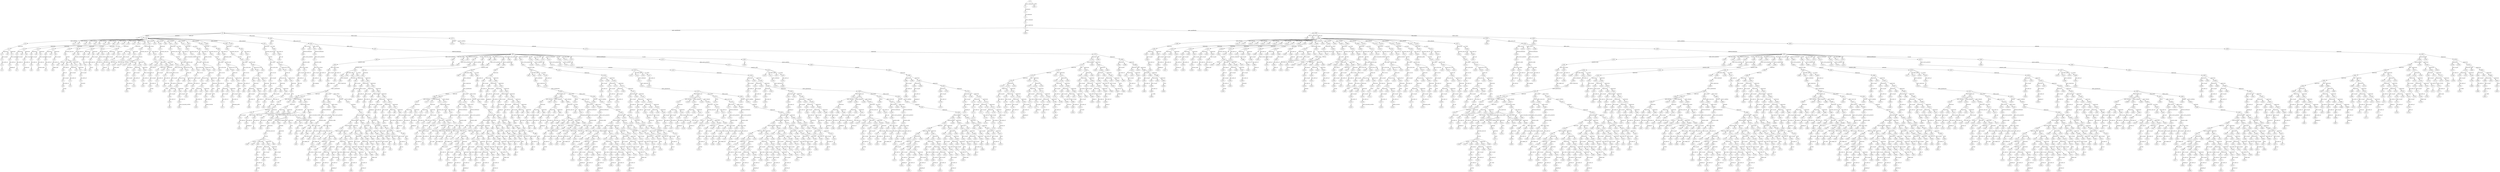 digraph ParseTree {
  n0 -> n1 [label="batch_statements"];
  n1 -> n2 [label="statements"];
  n2 -> n3 [label="sql_statements"];
  n3 -> n4 [label="select_statement"];
  n4 -> n5 [label="query_expression"];
  n5 -> n6 [label="query_specification"];
  n6 -> n7 [label="SELECT"];
  n6 -> n8 [label="DISTINCT"];
  n6 -> n9 [label="select_list"];
  n9 -> n10 [label="select_element"];
  n10 -> n11 [label="expression"];
  n11 -> n12 [label="expression"];
  n12 -> n13 [label="keyw_id_part"];
  n13 -> n14 [label="func_keyw_id"];
  n14 -> n15 [label="a"];
  n11 -> n16 [label="."];
  n11 -> n17 [label="expression"];
  n17 -> n18 [label="keyw_id_part"];
  n18 -> n19 [label="func_keyw_id"];
  n19 -> n20 [label="mapping_id"];
  n9 -> n21 [label=","];
  n9 -> n22 [label="select_element"];
  n22 -> n23 [label="expression"];
  n23 -> n24 [label="expression"];
  n24 -> n25 [label="keyw_id_part"];
  n25 -> n26 [label="func_keyw_id"];
  n26 -> n27 [label="a"];
  n23 -> n28 [label="."];
  n23 -> n29 [label="expression"];
  n29 -> n30 [label="keyw_id_part"];
  n30 -> n31 [label="func_keyw_id"];
  n31 -> n32 [label="instance_id"];
  n9 -> n33 [label=","];
  n9 -> n34 [label="select_element"];
  n34 -> n35 [label="expression"];
  n35 -> n36 [label="expression"];
  n36 -> n37 [label="keyw_id_part"];
  n37 -> n38 [label="func_keyw_id"];
  n38 -> n39 [label="a"];
  n35 -> n40 [label="."];
  n35 -> n41 [label="expression"];
  n41 -> n42 [label="keyw_id_part"];
  n42 -> n43 [label="func_keyw_id"];
  n43 -> n44 [label="instance_name"];
  n9 -> n45 [label=","];
  n9 -> n46 [label="select_element"];
  n46 -> n47 [label="expression"];
  n47 -> n48 [label="expression"];
  n48 -> n49 [label="keyw_id_part"];
  n49 -> n50 [label="func_keyw_id"];
  n50 -> n51 [label="a"];
  n47 -> n52 [label="."];
  n47 -> n53 [label="expression"];
  n53 -> n54 [label="keyw_id_part"];
  n54 -> n55 [label="func_keyw_id"];
  n55 -> n56 [label="widget_type"];
  n9 -> n57 [label=","];
  n9 -> n58 [label="select_element"];
  n58 -> n59 [label="expression"];
  n59 -> n60 [label="functions_and_vars"];
  n60 -> n61 [label="function"];
  n61 -> n62 [label="convert"];
  n61 -> n63 [label="("];
  n61 -> n64 [label="data_type"];
  n64 -> n65 [label="data_type_el"];
  n65 -> n66 [label="keyw_id"];
  n66 -> n67 [label="keyw_id_part"];
  n67 -> n68 [label="func_keyw_id"];
  n68 -> n69 [label="varchar"];
  n61 -> n70 [label=","];
  n61 -> n71 [label="expression"];
  n71 -> n72 [label="expression"];
  n72 -> n73 [label="keyw_id_part"];
  n73 -> n74 [label="func_keyw_id"];
  n74 -> n75 [label="a"];
  n71 -> n76 [label="."];
  n71 -> n77 [label="expression"];
  n77 -> n78 [label="keyw_id_part"];
  n78 -> n79 [label="func_keyw_id"];
  n79 -> n80 [label="comments"];
  n61 -> n81 [label=")"];
  n58 -> n82 [label="as_clause"];
  n82 -> n83 [label="AS"];
  n82 -> n84 [label="func_keyw_id"];
  n84 -> n85 [label="instance_comments"];
  n9 -> n86 [label=","];
  n9 -> n87 [label="select_element"];
  n87 -> n88 [label="expression"];
  n88 -> n89 [label="expression"];
  n89 -> n90 [label="keyw_id_part"];
  n90 -> n91 [label="func_keyw_id"];
  n91 -> n92 [label="z"];
  n88 -> n93 [label="."];
  n88 -> n94 [label="expression"];
  n94 -> n95 [label="keyw_id_part"];
  n95 -> n96 [label="func_keyw_id"];
  n96 -> n97 [label="subj_id"];
  n87 -> n98 [label="as_clause"];
  n98 -> n99 [label="AS"];
  n98 -> n100 [label="func_keyw_id"];
  n100 -> n101 [label="target_version_id"];
  n9 -> n102 [label=","];
  n9 -> n103 [label="select_element"];
  n103 -> n104 [label="expression"];
  n104 -> n105 [label="expression"];
  n105 -> n106 [label="keyw_id_part"];
  n106 -> n107 [label="func_keyw_id"];
  n107 -> n108 [label="z"];
  n104 -> n109 [label="."];
  n104 -> n110 [label="expression"];
  n110 -> n111 [label="keyw_id_part"];
  n111 -> n112 [label="func_keyw_id"];
  n112 -> n113 [label="target_id"];
  n9 -> n114 [label=","];
  n9 -> n115 [label="select_element"];
  n115 -> n116 [label="expression"];
  n116 -> n117 [label="expression"];
  n117 -> n118 [label="keyw_id_part"];
  n118 -> n119 [label="func_keyw_id"];
  n119 -> n120 [label="z"];
  n116 -> n121 [label="."];
  n116 -> n122 [label="expression"];
  n122 -> n123 [label="keyw_id_part"];
  n123 -> n124 [label="func_keyw_id"];
  n124 -> n125 [label="target_name"];
  n9 -> n126 [label=","];
  n9 -> n127 [label="select_element"];
  n127 -> n128 [label="expression"];
  n128 -> n129 [label="functions_and_vars"];
  n129 -> n130 [label="function"];
  n130 -> n131 [label="convert"];
  n130 -> n132 [label="("];
  n130 -> n133 [label="data_type"];
  n133 -> n134 [label="data_type_el"];
  n134 -> n135 [label="keyw_id"];
  n135 -> n136 [label="keyw_id_part"];
  n136 -> n137 [label="func_keyw_id"];
  n137 -> n138 [label="datetime"];
  n130 -> n139 [label=","];
  n130 -> n140 [label="expression"];
  n140 -> n141 [label="expression"];
  n141 -> n142 [label="keyw_id_part"];
  n142 -> n143 [label="func_keyw_id"];
  n143 -> n144 [label="z"];
  n140 -> n145 [label="."];
  n140 -> n146 [label="expression"];
  n146 -> n147 [label="keyw_id_part"];
  n147 -> n148 [label="func_keyw_id"];
  n148 -> n149 [label="last_saved"];
  n130 -> n150 [label=")"];
  n127 -> n151 [label="as_clause"];
  n151 -> n152 [label="AS"];
  n151 -> n153 [label="func_keyw_id"];
  n153 -> n154 [label="last_saved"];
  n9 -> n155 [label=","];
  n9 -> n156 [label="select_element"];
  n156 -> n157 [label="expression"];
  n157 -> n158 [label="functions_and_vars"];
  n158 -> n159 [label="function"];
  n159 -> n160 [label="convert"];
  n159 -> n161 [label="("];
  n159 -> n162 [label="data_type"];
  n162 -> n163 [label="data_type_el"];
  n163 -> n164 [label="keyw_id"];
  n164 -> n165 [label="keyw_id_part"];
  n165 -> n166 [label="func_keyw_id"];
  n166 -> n167 [label="varchar"];
  n159 -> n168 [label=","];
  n159 -> n169 [label="expression"];
  n169 -> n170 [label="expression"];
  n170 -> n171 [label="keyw_id_part"];
  n171 -> n172 [label="func_keyw_id"];
  n172 -> n173 [label="z"];
  n169 -> n174 [label="."];
  n169 -> n175 [label="expression"];
  n175 -> n176 [label="keyw_id_part"];
  n176 -> n177 [label="func_keyw_id"];
  n177 -> n178 [label="target_desc"];
  n159 -> n179 [label=")"];
  n9 -> n180 [label=","];
  n9 -> n181 [label="select_element"];
  n181 -> n182 [label="expression"];
  n182 -> n183 [label="functions_and_vars"];
  n183 -> n184 [label="function"];
  n184 -> n185 [label="func_name"];
  n185 -> n186 [label="keyw_id_for_func"];
  n186 -> n187 [label="keyw_id_orcc"];
  n187 -> n188 [label="keyw_id_part"];
  n188 -> n189 [label="func_keyw_id"];
  n189 -> n190 [label="isnull"];
  n184 -> n191 [label="function_args"];
  n191 -> n192 [label="("];
  n191 -> n193 [label="param_list_or_all"];
  n193 -> n194 [label="param_list"];
  n194 -> n195 [label="param_list_el"];
  n195 -> n196 [label="expression"];
  n196 -> n197 [label="expression"];
  n197 -> n198 [label="keyw_id_part"];
  n198 -> n199 [label="func_keyw_id"];
  n199 -> n200 [label="i1"];
  n196 -> n201 [label="."];
  n196 -> n202 [label="expression"];
  n202 -> n203 [label="keyw_id_part"];
  n203 -> n204 [label="func_keyw_id"];
  n204 -> n205 [label="reject_truncated_overflow"];
  n194 -> n206 [label=","];
  n194 -> n207 [label="param_list_el"];
  n207 -> n208 [label="expression"];
  n208 -> n209 [label="atoms"];
  n209 -> n210 [label="'NO'"];
  n191 -> n211 [label=")"];
  n181 -> n212 [label="as_clause"];
  n212 -> n213 [label="AS"];
  n212 -> n214 [label="func_keyw_id"];
  n214 -> n215 [label="reject_truncated_overflow"];
  n9 -> n216 [label=","];
  n9 -> n217 [label="select_element"];
  n217 -> n218 [label="expression"];
  n218 -> n219 [label="functions_and_vars"];
  n219 -> n220 [label="function"];
  n220 -> n221 [label="func_name"];
  n221 -> n222 [label="keyw_id_for_func"];
  n222 -> n223 [label="keyw_id_orcc"];
  n223 -> n224 [label="keyw_id_part"];
  n224 -> n225 [label="func_keyw_id"];
  n225 -> n226 [label="isnull"];
  n220 -> n227 [label="function_args"];
  n227 -> n228 [label="("];
  n227 -> n229 [label="param_list_or_all"];
  n229 -> n230 [label="param_list"];
  n230 -> n231 [label="param_list_el"];
  n231 -> n232 [label="expression"];
  n232 -> n233 [label="expression"];
  n233 -> n234 [label="keyw_id_part"];
  n234 -> n235 [label="func_keyw_id"];
  n235 -> n236 [label="i2"];
  n232 -> n237 [label="."];
  n232 -> n238 [label="expression"];
  n238 -> n239 [label="keyw_id_part"];
  n239 -> n240 [label="func_keyw_id"];
  n240 -> n241 [label="update_override"];
  n230 -> n242 [label=","];
  n230 -> n243 [label="param_list_el"];
  n243 -> n244 [label="expression"];
  n244 -> n245 [label="atoms"];
  n245 -> n246 [label="NULL"];
  n227 -> n247 [label=")"];
  n217 -> n248 [label="as_clause"];
  n248 -> n249 [label="AS"];
  n248 -> n250 [label="func_keyw_id"];
  n250 -> n251 [label="update_override"];
  n9 -> n252 [label=","];
  n9 -> n253 [label="select_element"];
  n253 -> n254 [label="expression"];
  n254 -> n255 [label="functions_and_vars"];
  n255 -> n256 [label="function"];
  n256 -> n257 [label="func_name"];
  n257 -> n258 [label="keyw_id_for_func"];
  n258 -> n259 [label="keyw_id_orcc"];
  n259 -> n260 [label="keyw_id_part"];
  n260 -> n261 [label="func_keyw_id"];
  n261 -> n262 [label="isnull"];
  n256 -> n263 [label="function_args"];
  n263 -> n264 [label="("];
  n263 -> n265 [label="param_list_or_all"];
  n265 -> n266 [label="param_list"];
  n266 -> n267 [label="param_list_el"];
  n267 -> n268 [label="expression"];
  n268 -> n269 [label="expression"];
  n269 -> n270 [label="keyw_id_part"];
  n270 -> n271 [label="func_keyw_id"];
  n271 -> n272 [label="i3"];
  n268 -> n273 [label="."];
  n268 -> n274 [label="expression"];
  n274 -> n275 [label="keyw_id_part"];
  n275 -> n276 [label="func_keyw_id"];
  n276 -> n277 [label="tablename_prefix"];
  n266 -> n278 [label=","];
  n266 -> n279 [label="param_list_el"];
  n279 -> n280 [label="expression"];
  n280 -> n281 [label="atoms"];
  n281 -> n282 [label="NULL"];
  n263 -> n283 [label=")"];
  n253 -> n284 [label="as_clause"];
  n284 -> n285 [label="AS"];
  n284 -> n286 [label="func_keyw_id"];
  n286 -> n287 [label="tablename_prefix"];
  n9 -> n288 [label=","];
  n9 -> n289 [label="select_element"];
  n289 -> n290 [label="expression"];
  n290 -> n291 [label="functions_and_vars"];
  n291 -> n292 [label="function"];
  n292 -> n293 [label="func_name"];
  n293 -> n294 [label="keyw_id_for_func"];
  n294 -> n295 [label="keyw_id_orcc"];
  n295 -> n296 [label="keyw_id_part"];
  n296 -> n297 [label="func_keyw_id"];
  n297 -> n298 [label="isnull"];
  n292 -> n299 [label="function_args"];
  n299 -> n300 [label="("];
  n299 -> n301 [label="param_list_or_all"];
  n301 -> n302 [label="param_list"];
  n302 -> n303 [label="param_list_el"];
  n303 -> n304 [label="expression"];
  n304 -> n305 [label="expression"];
  n305 -> n306 [label="keyw_id_part"];
  n306 -> n307 [label="func_keyw_id"];
  n307 -> n308 [label="i6"];
  n304 -> n309 [label="."];
  n304 -> n310 [label="expression"];
  n310 -> n311 [label="keyw_id_part"];
  n311 -> n312 [label="func_keyw_id"];
  n312 -> n313 [label="pre_sql"];
  n302 -> n314 [label=","];
  n302 -> n315 [label="param_list_el"];
  n315 -> n316 [label="expression"];
  n316 -> n317 [label="atoms"];
  n317 -> n318 [label="NULL"];
  n299 -> n319 [label=")"];
  n289 -> n320 [label="as_clause"];
  n320 -> n321 [label="AS"];
  n320 -> n322 [label="func_keyw_id"];
  n322 -> n323 [label="pre_sql"];
  n9 -> n324 [label=","];
  n9 -> n325 [label="select_element"];
  n325 -> n326 [label="expression"];
  n326 -> n327 [label="functions_and_vars"];
  n327 -> n328 [label="function"];
  n328 -> n329 [label="func_name"];
  n329 -> n330 [label="keyw_id_for_func"];
  n330 -> n331 [label="keyw_id_orcc"];
  n331 -> n332 [label="keyw_id_part"];
  n332 -> n333 [label="func_keyw_id"];
  n333 -> n334 [label="isnull"];
  n328 -> n335 [label="function_args"];
  n335 -> n336 [label="("];
  n335 -> n337 [label="param_list_or_all"];
  n337 -> n338 [label="param_list"];
  n338 -> n339 [label="param_list_el"];
  n339 -> n340 [label="expression"];
  n340 -> n341 [label="expression"];
  n341 -> n342 [label="keyw_id_part"];
  n342 -> n343 [label="func_keyw_id"];
  n343 -> n344 [label="i7"];
  n340 -> n345 [label="."];
  n340 -> n346 [label="expression"];
  n346 -> n347 [label="keyw_id_part"];
  n347 -> n348 [label="func_keyw_id"];
  n348 -> n349 [label="post_sql"];
  n338 -> n350 [label=","];
  n338 -> n351 [label="param_list_el"];
  n351 -> n352 [label="expression"];
  n352 -> n353 [label="atoms"];
  n353 -> n354 [label="NULL"];
  n335 -> n355 [label=")"];
  n325 -> n356 [label="as_clause"];
  n356 -> n357 [label="AS"];
  n356 -> n358 [label="func_keyw_id"];
  n358 -> n359 [label="post_sql"];
  n6 -> n360 [label="from_clause"];
  n360 -> n361 [label="FROM"];
  n360 -> n362 [label="table_source_list"];
  n362 -> n363 [label="table_source"];
  n363 -> n364 [label="tableSourceElement"];
  n364 -> n365 [label="table_source_primitive"];
  n365 -> n366 [label="primitive_table"];
  n366 -> n367 [label="keyw_id"];
  n367 -> n368 [label="keyw_id_part"];
  n368 -> n369 [label="func_keyw_id"];
  n369 -> n370 [label="opb_targ"];
  n366 -> n371 [label="as_clause"];
  n371 -> n372 [label="func_keyw_id"];
  n372 -> n373 [label="z"];
  n362 -> n374 [label=","];
  n362 -> n375 [label="table_source"];
  n375 -> n376 [label="tableSourceElement"];
  n376 -> n377 [label="table_source_primitive"];
  n377 -> n378 [label="primitive_table"];
  n378 -> n379 [label="keyw_id"];
  n379 -> n380 [label="keyw_id_part"];
  n380 -> n381 [label="func_keyw_id"];
  n381 -> n382 [label="opb_mapping"];
  n378 -> n383 [label="as_clause"];
  n383 -> n384 [label="func_keyw_id"];
  n384 -> n385 [label="y"];
  n362 -> n386 [label=","];
  n362 -> n387 [label="table_source"];
  n387 -> n388 [label="tableSourceElement"];
  n388 -> n389 [label="table_source_primitive"];
  n389 -> n390 [label="primitive_table"];
  n390 -> n391 [label="keyw_id"];
  n391 -> n392 [label="keyw_id_part"];
  n392 -> n393 [label="func_keyw_id"];
  n393 -> n394 [label="opb_widget_inst"];
  n390 -> n395 [label="as_clause"];
  n395 -> n396 [label="func_keyw_id"];
  n396 -> n397 [label="a"];
  n388 -> n398 [label="join_type_prefix"];
  n398 -> n399 [label="left"];
  n388 -> n400 [label="join"];
  n388 -> n401 [label="tableSourceElement"];
  n401 -> n402 [label="table_source_primitive"];
  n402 -> n403 [label="primitive_table"];
  n403 -> n404 [label="("];
  n403 -> n405 [label="derivable_table"];
  n405 -> n406 [label="select_statement"];
  n406 -> n407 [label="query_expression"];
  n407 -> n408 [label="query_specification"];
  n408 -> n409 [label="SELECT"];
  n408 -> n410 [label="select_list"];
  n410 -> n411 [label="select_element"];
  n411 -> n412 [label="expression"];
  n412 -> n413 [label="expression"];
  n413 -> n414 [label="keyw_id_part"];
  n414 -> n415 [label="func_keyw_id"];
  n415 -> n416 [label="c"];
  n412 -> n417 [label="."];
  n412 -> n418 [label="expression"];
  n418 -> n419 [label="keyw_id_part"];
  n419 -> n420 [label="func_keyw_id"];
  n420 -> n421 [label="mapping_id"];
  n410 -> n422 [label=","];
  n410 -> n423 [label="select_element"];
  n423 -> n424 [label="expression"];
  n424 -> n425 [label="expression"];
  n425 -> n426 [label="keyw_id_part"];
  n426 -> n427 [label="func_keyw_id"];
  n427 -> n428 [label="c"];
  n424 -> n429 [label="."];
  n424 -> n430 [label="expression"];
  n430 -> n431 [label="keyw_id_part"];
  n431 -> n432 [label="func_keyw_id"];
  n432 -> n433 [label="instance_id"];
  n410 -> n434 [label=","];
  n410 -> n435 [label="select_element"];
  n435 -> n436 [label="expression"];
  n436 -> n437 [label="case_expression"];
  n437 -> n438 [label="case"];
  n437 -> n439 [label="search_condition"];
  n439 -> n440 [label="predicate"];
  n440 -> n441 [label="expression"];
  n441 -> n442 [label="functions_and_vars"];
  n442 -> n443 [label="function"];
  n443 -> n444 [label="convert"];
  n443 -> n445 [label="("];
  n443 -> n446 [label="data_type"];
  n446 -> n447 [label="data_type_el"];
  n447 -> n448 [label="keyw_id"];
  n448 -> n449 [label="keyw_id_part"];
  n449 -> n450 [label="func_keyw_id"];
  n450 -> n451 [label="varchar"];
  n443 -> n452 [label=","];
  n443 -> n453 [label="expression"];
  n453 -> n454 [label="expression"];
  n454 -> n455 [label="keyw_id_part"];
  n455 -> n456 [label="func_keyw_id"];
  n456 -> n457 [label="c"];
  n453 -> n458 [label="."];
  n453 -> n459 [label="expression"];
  n459 -> n460 [label="keyw_id_part"];
  n460 -> n461 [label="func_keyw_id"];
  n461 -> n462 [label="attr_value"];
  n443 -> n463 [label=")"];
  n437 -> n464 [label="case_when_clause"];
  n464 -> n465 [label="when"];
  n464 -> n466 [label="search_condition"];
  n466 -> n467 [label="predicate"];
  n467 -> n468 [label="expression"];
  n468 -> n469 [label="atoms"];
  n469 -> n470 [label="'1'"];
  n464 -> n471 [label="then"];
  n464 -> n472 [label="expression"];
  n472 -> n473 [label="atoms"];
  n473 -> n474 [label="'YES'"];
  n437 -> n475 [label="case_when_clause"];
  n475 -> n476 [label="when"];
  n475 -> n477 [label="search_condition"];
  n477 -> n478 [label="predicate"];
  n478 -> n479 [label="expression"];
  n479 -> n480 [label="atoms"];
  n480 -> n481 [label="'0'"];
  n475 -> n482 [label="then"];
  n475 -> n483 [label="expression"];
  n483 -> n484 [label="atoms"];
  n484 -> n485 [label="'NO'"];
  n437 -> n486 [label="end"];
  n435 -> n487 [label="as_clause"];
  n487 -> n488 [label="AS"];
  n487 -> n489 [label="func_keyw_id"];
  n489 -> n490 [label="reject_truncated_overflow"];
  n408 -> n491 [label="from_clause"];
  n491 -> n492 [label="FROM"];
  n491 -> n493 [label="table_source_list"];
  n493 -> n494 [label="table_source"];
  n494 -> n495 [label="tableSourceElement"];
  n495 -> n496 [label="table_source_primitive"];
  n496 -> n497 [label="primitive_table"];
  n497 -> n498 [label="keyw_id"];
  n498 -> n499 [label="keyw_id_part"];
  n499 -> n500 [label="func_keyw_id"];
  n500 -> n501 [label="opb_widget_inst"];
  n497 -> n502 [label="as_clause"];
  n502 -> n503 [label="func_keyw_id"];
  n503 -> n504 [label="b"];
  n493 -> n505 [label=","];
  n493 -> n506 [label="table_source"];
  n506 -> n507 [label="tableSourceElement"];
  n507 -> n508 [label="table_source_primitive"];
  n508 -> n509 [label="primitive_table"];
  n509 -> n510 [label="keyw_id"];
  n510 -> n511 [label="keyw_id_part"];
  n511 -> n512 [label="func_keyw_id"];
  n512 -> n513 [label="opb_widget_attr"];
  n509 -> n514 [label="as_clause"];
  n514 -> n515 [label="func_keyw_id"];
  n515 -> n516 [label="c"];
  n408 -> n517 [label="where_clause"];
  n517 -> n518 [label="WHERE"];
  n517 -> n519 [label="search_condition"];
  n519 -> n520 [label="predicate"];
  n520 -> n521 [label="expression"];
  n521 -> n522 [label="expression"];
  n522 -> n523 [label="expression"];
  n523 -> n524 [label="expression"];
  n524 -> n525 [label="expression"];
  n525 -> n526 [label="("];
  n525 -> n527 [label="expression"];
  n527 -> n528 [label="expression"];
  n528 -> n529 [label="keyw_id_part"];
  n529 -> n530 [label="func_keyw_id"];
  n530 -> n531 [label="b"];
  n527 -> n532 [label="."];
  n527 -> n533 [label="expression"];
  n533 -> n534 [label="expression"];
  n534 -> n535 [label="keyw_id_part"];
  n535 -> n536 [label="func_keyw_id"];
  n536 -> n537 [label="mapping_id"];
  n533 -> n538 [label="="];
  n533 -> n539 [label="expression"];
  n539 -> n540 [label="expression"];
  n540 -> n541 [label="keyw_id_part"];
  n541 -> n542 [label="func_keyw_id"];
  n542 -> n543 [label="c"];
  n539 -> n544 [label="."];
  n539 -> n545 [label="expression"];
  n545 -> n546 [label="keyw_id_part"];
  n546 -> n547 [label="func_keyw_id"];
  n547 -> n548 [label="mapping_id"];
  n525 -> n549 [label=")"];
  n524 -> n550 [label="AND"];
  n524 -> n551 [label="expression"];
  n551 -> n552 [label="("];
  n551 -> n553 [label="expression"];
  n553 -> n554 [label="expression"];
  n554 -> n555 [label="keyw_id_part"];
  n555 -> n556 [label="func_keyw_id"];
  n556 -> n557 [label="b"];
  n553 -> n558 [label="."];
  n553 -> n559 [label="expression"];
  n559 -> n560 [label="expression"];
  n560 -> n561 [label="keyw_id_part"];
  n561 -> n562 [label="func_keyw_id"];
  n562 -> n563 [label="instance_id"];
  n559 -> n564 [label="="];
  n559 -> n565 [label="expression"];
  n565 -> n566 [label="expression"];
  n566 -> n567 [label="keyw_id_part"];
  n567 -> n568 [label="func_keyw_id"];
  n568 -> n569 [label="c"];
  n565 -> n570 [label="."];
  n565 -> n571 [label="expression"];
  n571 -> n572 [label="keyw_id_part"];
  n572 -> n573 [label="func_keyw_id"];
  n573 -> n574 [label="instance_id"];
  n551 -> n575 [label=")"];
  n523 -> n576 [label="AND"];
  n523 -> n577 [label="expression"];
  n577 -> n578 [label="("];
  n577 -> n579 [label="expression"];
  n579 -> n580 [label="expression"];
  n580 -> n581 [label="keyw_id_part"];
  n581 -> n582 [label="func_keyw_id"];
  n582 -> n583 [label="c"];
  n579 -> n584 [label="."];
  n579 -> n585 [label="expression"];
  n585 -> n586 [label="expression"];
  n586 -> n587 [label="keyw_id_part"];
  n587 -> n588 [label="func_keyw_id"];
  n588 -> n589 [label="widget_type"];
  n585 -> n590 [label="="];
  n585 -> n591 [label="expression"];
  n591 -> n592 [label="atoms"];
  n592 -> n593 [label="2"];
  n577 -> n594 [label=")"];
  n522 -> n595 [label="AND"];
  n522 -> n596 [label="expression"];
  n596 -> n597 [label="("];
  n596 -> n598 [label="expression"];
  n598 -> n599 [label="expression"];
  n599 -> n600 [label="keyw_id_part"];
  n600 -> n601 [label="func_keyw_id"];
  n601 -> n602 [label="c"];
  n598 -> n603 [label="."];
  n598 -> n604 [label="expression"];
  n604 -> n605 [label="expression"];
  n605 -> n606 [label="keyw_id_part"];
  n606 -> n607 [label="func_keyw_id"];
  n607 -> n608 [label="attr_id"];
  n604 -> n609 [label="="];
  n604 -> n610 [label="expression"];
  n610 -> n611 [label="atoms"];
  n611 -> n612 [label="1"];
  n596 -> n613 [label=")"];
  n521 -> n614 [label="AND"];
  n521 -> n615 [label="expression"];
  n615 -> n616 [label="("];
  n615 -> n617 [label="expression"];
  n617 -> n618 [label="expression"];
  n618 -> n619 [label="keyw_id_part"];
  n619 -> n620 [label="func_keyw_id"];
  n620 -> n621 [label="c"];
  n617 -> n622 [label="."];
  n617 -> n623 [label="expression"];
  n623 -> n624 [label="expression"];
  n624 -> n625 [label="keyw_id_part"];
  n625 -> n626 [label="func_keyw_id"];
  n626 -> n627 [label="line_no"];
  n623 -> n628 [label="="];
  n623 -> n629 [label="expression"];
  n629 -> n630 [label="atoms"];
  n630 -> n631 [label="1"];
  n615 -> n632 [label=")"];
  n403 -> n633 [label=")"];
  n403 -> n634 [label="as_clause"];
  n634 -> n635 [label="func_keyw_id"];
  n635 -> n636 [label="i1"];
  n388 -> n637 [label="on_join"];
  n637 -> n638 [label="on"];
  n637 -> n639 [label="search_condition"];
  n639 -> n640 [label="predicate"];
  n640 -> n641 [label="expression"];
  n641 -> n642 [label="expression"];
  n642 -> n643 [label="keyw_id_part"];
  n643 -> n644 [label="func_keyw_id"];
  n644 -> n645 [label="a"];
  n641 -> n646 [label="."];
  n641 -> n647 [label="expression"];
  n647 -> n648 [label="expression"];
  n648 -> n649 [label="keyw_id_part"];
  n649 -> n650 [label="func_keyw_id"];
  n650 -> n651 [label="mapping_id"];
  n647 -> n652 [label="="];
  n647 -> n653 [label="expression"];
  n653 -> n654 [label="expression"];
  n654 -> n655 [label="keyw_id_part"];
  n655 -> n656 [label="func_keyw_id"];
  n656 -> n657 [label="i1"];
  n653 -> n658 [label="."];
  n653 -> n659 [label="expression"];
  n659 -> n660 [label="expression"];
  n660 -> n661 [label="keyw_id_part"];
  n661 -> n662 [label="func_keyw_id"];
  n662 -> n663 [label="mapping_id"];
  n659 -> n664 [label="and"];
  n659 -> n665 [label="expression"];
  n665 -> n666 [label="expression"];
  n666 -> n667 [label="keyw_id_part"];
  n667 -> n668 [label="func_keyw_id"];
  n668 -> n669 [label="a"];
  n665 -> n670 [label="."];
  n665 -> n671 [label="expression"];
  n671 -> n672 [label="expression"];
  n672 -> n673 [label="keyw_id_part"];
  n673 -> n674 [label="func_keyw_id"];
  n674 -> n675 [label="instance_id"];
  n671 -> n676 [label="="];
  n671 -> n677 [label="expression"];
  n677 -> n678 [label="expression"];
  n678 -> n679 [label="keyw_id_part"];
  n679 -> n680 [label="func_keyw_id"];
  n680 -> n681 [label="i1"];
  n677 -> n682 [label="."];
  n677 -> n683 [label="expression"];
  n683 -> n684 [label="keyw_id_part"];
  n684 -> n685 [label="func_keyw_id"];
  n685 -> n686 [label="instance_id"];
  n388 -> n687 [label="join_type_prefix"];
  n687 -> n688 [label="left"];
  n388 -> n689 [label="join"];
  n388 -> n690 [label="tableSourceElement"];
  n690 -> n691 [label="table_source_primitive"];
  n691 -> n692 [label="primitive_table"];
  n692 -> n693 [label="("];
  n692 -> n694 [label="derivable_table"];
  n694 -> n695 [label="select_statement"];
  n695 -> n696 [label="query_expression"];
  n696 -> n697 [label="query_specification"];
  n697 -> n698 [label="SELECT"];
  n697 -> n699 [label="select_list"];
  n699 -> n700 [label="select_element"];
  n700 -> n701 [label="expression"];
  n701 -> n702 [label="expression"];
  n702 -> n703 [label="keyw_id_part"];
  n703 -> n704 [label="func_keyw_id"];
  n704 -> n705 [label="c"];
  n701 -> n706 [label="."];
  n701 -> n707 [label="expression"];
  n707 -> n708 [label="keyw_id_part"];
  n708 -> n709 [label="func_keyw_id"];
  n709 -> n710 [label="mapping_id"];
  n699 -> n711 [label=","];
  n699 -> n712 [label="select_element"];
  n712 -> n713 [label="expression"];
  n713 -> n714 [label="expression"];
  n714 -> n715 [label="keyw_id_part"];
  n715 -> n716 [label="func_keyw_id"];
  n716 -> n717 [label="c"];
  n713 -> n718 [label="."];
  n713 -> n719 [label="expression"];
  n719 -> n720 [label="keyw_id_part"];
  n720 -> n721 [label="func_keyw_id"];
  n721 -> n722 [label="instance_id"];
  n699 -> n723 [label=","];
  n699 -> n724 [label="select_element"];
  n724 -> n725 [label="expression"];
  n725 -> n726 [label="functions_and_vars"];
  n726 -> n727 [label="function"];
  n727 -> n728 [label="convert"];
  n727 -> n729 [label="("];
  n727 -> n730 [label="data_type"];
  n730 -> n731 [label="data_type_el"];
  n731 -> n732 [label="keyw_id"];
  n732 -> n733 [label="keyw_id_part"];
  n733 -> n734 [label="func_keyw_id"];
  n734 -> n735 [label="varchar"];
  n727 -> n736 [label=","];
  n727 -> n737 [label="expression"];
  n737 -> n738 [label="expression"];
  n738 -> n739 [label="keyw_id_part"];
  n739 -> n740 [label="func_keyw_id"];
  n740 -> n741 [label="c"];
  n737 -> n742 [label="."];
  n737 -> n743 [label="expression"];
  n743 -> n744 [label="keyw_id_part"];
  n744 -> n745 [label="func_keyw_id"];
  n745 -> n746 [label="attr_value"];
  n727 -> n747 [label=")"];
  n724 -> n748 [label="as_clause"];
  n748 -> n749 [label="AS"];
  n748 -> n750 [label="func_keyw_id"];
  n750 -> n751 [label="update_override"];
  n697 -> n752 [label="from_clause"];
  n752 -> n753 [label="FROM"];
  n752 -> n754 [label="table_source_list"];
  n754 -> n755 [label="table_source"];
  n755 -> n756 [label="tableSourceElement"];
  n756 -> n757 [label="table_source_primitive"];
  n757 -> n758 [label="primitive_table"];
  n758 -> n759 [label="keyw_id"];
  n759 -> n760 [label="keyw_id_part"];
  n760 -> n761 [label="func_keyw_id"];
  n761 -> n762 [label="opb_widget_inst"];
  n758 -> n763 [label="as_clause"];
  n763 -> n764 [label="func_keyw_id"];
  n764 -> n765 [label="b"];
  n754 -> n766 [label=","];
  n754 -> n767 [label="table_source"];
  n767 -> n768 [label="tableSourceElement"];
  n768 -> n769 [label="table_source_primitive"];
  n769 -> n770 [label="primitive_table"];
  n770 -> n771 [label="keyw_id"];
  n771 -> n772 [label="keyw_id_part"];
  n772 -> n773 [label="func_keyw_id"];
  n773 -> n774 [label="opb_widget_attr"];
  n770 -> n775 [label="as_clause"];
  n775 -> n776 [label="func_keyw_id"];
  n776 -> n777 [label="c"];
  n697 -> n778 [label="where_clause"];
  n778 -> n779 [label="WHERE"];
  n778 -> n780 [label="search_condition"];
  n780 -> n781 [label="predicate"];
  n781 -> n782 [label="expression"];
  n782 -> n783 [label="expression"];
  n783 -> n784 [label="expression"];
  n784 -> n785 [label="expression"];
  n785 -> n786 [label="expression"];
  n786 -> n787 [label="("];
  n786 -> n788 [label="expression"];
  n788 -> n789 [label="expression"];
  n789 -> n790 [label="keyw_id_part"];
  n790 -> n791 [label="func_keyw_id"];
  n791 -> n792 [label="b"];
  n788 -> n793 [label="."];
  n788 -> n794 [label="expression"];
  n794 -> n795 [label="expression"];
  n795 -> n796 [label="keyw_id_part"];
  n796 -> n797 [label="func_keyw_id"];
  n797 -> n798 [label="mapping_id"];
  n794 -> n799 [label="="];
  n794 -> n800 [label="expression"];
  n800 -> n801 [label="expression"];
  n801 -> n802 [label="keyw_id_part"];
  n802 -> n803 [label="func_keyw_id"];
  n803 -> n804 [label="c"];
  n800 -> n805 [label="."];
  n800 -> n806 [label="expression"];
  n806 -> n807 [label="keyw_id_part"];
  n807 -> n808 [label="func_keyw_id"];
  n808 -> n809 [label="mapping_id"];
  n786 -> n810 [label=")"];
  n785 -> n811 [label="AND"];
  n785 -> n812 [label="expression"];
  n812 -> n813 [label="("];
  n812 -> n814 [label="expression"];
  n814 -> n815 [label="expression"];
  n815 -> n816 [label="keyw_id_part"];
  n816 -> n817 [label="func_keyw_id"];
  n817 -> n818 [label="b"];
  n814 -> n819 [label="."];
  n814 -> n820 [label="expression"];
  n820 -> n821 [label="expression"];
  n821 -> n822 [label="keyw_id_part"];
  n822 -> n823 [label="func_keyw_id"];
  n823 -> n824 [label="instance_id"];
  n820 -> n825 [label="="];
  n820 -> n826 [label="expression"];
  n826 -> n827 [label="expression"];
  n827 -> n828 [label="keyw_id_part"];
  n828 -> n829 [label="func_keyw_id"];
  n829 -> n830 [label="c"];
  n826 -> n831 [label="."];
  n826 -> n832 [label="expression"];
  n832 -> n833 [label="keyw_id_part"];
  n833 -> n834 [label="func_keyw_id"];
  n834 -> n835 [label="instance_id"];
  n812 -> n836 [label=")"];
  n784 -> n837 [label="AND"];
  n784 -> n838 [label="expression"];
  n838 -> n839 [label="("];
  n838 -> n840 [label="expression"];
  n840 -> n841 [label="expression"];
  n841 -> n842 [label="keyw_id_part"];
  n842 -> n843 [label="func_keyw_id"];
  n843 -> n844 [label="c"];
  n840 -> n845 [label="."];
  n840 -> n846 [label="expression"];
  n846 -> n847 [label="expression"];
  n847 -> n848 [label="keyw_id_part"];
  n848 -> n849 [label="func_keyw_id"];
  n849 -> n850 [label="widget_type"];
  n846 -> n851 [label="="];
  n846 -> n852 [label="expression"];
  n852 -> n853 [label="atoms"];
  n853 -> n854 [label="2"];
  n838 -> n855 [label=")"];
  n783 -> n856 [label="AND"];
  n783 -> n857 [label="expression"];
  n857 -> n858 [label="("];
  n857 -> n859 [label="expression"];
  n859 -> n860 [label="expression"];
  n860 -> n861 [label="keyw_id_part"];
  n861 -> n862 [label="func_keyw_id"];
  n862 -> n863 [label="c"];
  n859 -> n864 [label="."];
  n859 -> n865 [label="expression"];
  n865 -> n866 [label="expression"];
  n866 -> n867 [label="keyw_id_part"];
  n867 -> n868 [label="func_keyw_id"];
  n868 -> n869 [label="attr_id"];
  n865 -> n870 [label="="];
  n865 -> n871 [label="expression"];
  n871 -> n872 [label="atoms"];
  n872 -> n873 [label="2"];
  n857 -> n874 [label=")"];
  n782 -> n875 [label="AND"];
  n782 -> n876 [label="expression"];
  n876 -> n877 [label="("];
  n876 -> n878 [label="expression"];
  n878 -> n879 [label="expression"];
  n879 -> n880 [label="keyw_id_part"];
  n880 -> n881 [label="func_keyw_id"];
  n881 -> n882 [label="c"];
  n878 -> n883 [label="."];
  n878 -> n884 [label="expression"];
  n884 -> n885 [label="expression"];
  n885 -> n886 [label="keyw_id_part"];
  n886 -> n887 [label="func_keyw_id"];
  n887 -> n888 [label="line_no"];
  n884 -> n889 [label="="];
  n884 -> n890 [label="expression"];
  n890 -> n891 [label="atoms"];
  n891 -> n892 [label="1"];
  n876 -> n893 [label=")"];
  n692 -> n894 [label=")"];
  n692 -> n895 [label="as_clause"];
  n895 -> n896 [label="func_keyw_id"];
  n896 -> n897 [label="i2"];
  n388 -> n898 [label="on_join"];
  n898 -> n899 [label="on"];
  n898 -> n900 [label="search_condition"];
  n900 -> n901 [label="predicate"];
  n901 -> n902 [label="expression"];
  n902 -> n903 [label="expression"];
  n903 -> n904 [label="keyw_id_part"];
  n904 -> n905 [label="func_keyw_id"];
  n905 -> n906 [label="a"];
  n902 -> n907 [label="."];
  n902 -> n908 [label="expression"];
  n908 -> n909 [label="expression"];
  n909 -> n910 [label="keyw_id_part"];
  n910 -> n911 [label="func_keyw_id"];
  n911 -> n912 [label="mapping_id"];
  n908 -> n913 [label="="];
  n908 -> n914 [label="expression"];
  n914 -> n915 [label="expression"];
  n915 -> n916 [label="keyw_id_part"];
  n916 -> n917 [label="func_keyw_id"];
  n917 -> n918 [label="i2"];
  n914 -> n919 [label="."];
  n914 -> n920 [label="expression"];
  n920 -> n921 [label="expression"];
  n921 -> n922 [label="keyw_id_part"];
  n922 -> n923 [label="func_keyw_id"];
  n923 -> n924 [label="mapping_id"];
  n920 -> n925 [label="and"];
  n920 -> n926 [label="expression"];
  n926 -> n927 [label="expression"];
  n927 -> n928 [label="keyw_id_part"];
  n928 -> n929 [label="func_keyw_id"];
  n929 -> n930 [label="a"];
  n926 -> n931 [label="."];
  n926 -> n932 [label="expression"];
  n932 -> n933 [label="expression"];
  n933 -> n934 [label="keyw_id_part"];
  n934 -> n935 [label="func_keyw_id"];
  n935 -> n936 [label="instance_id"];
  n932 -> n937 [label="="];
  n932 -> n938 [label="expression"];
  n938 -> n939 [label="expression"];
  n939 -> n940 [label="keyw_id_part"];
  n940 -> n941 [label="func_keyw_id"];
  n941 -> n942 [label="i2"];
  n938 -> n943 [label="."];
  n938 -> n944 [label="expression"];
  n944 -> n945 [label="keyw_id_part"];
  n945 -> n946 [label="func_keyw_id"];
  n946 -> n947 [label="instance_id"];
  n388 -> n948 [label="join_type_prefix"];
  n948 -> n949 [label="left"];
  n388 -> n950 [label="join"];
  n388 -> n951 [label="tableSourceElement"];
  n951 -> n952 [label="table_source_primitive"];
  n952 -> n953 [label="primitive_table"];
  n953 -> n954 [label="("];
  n953 -> n955 [label="derivable_table"];
  n955 -> n956 [label="select_statement"];
  n956 -> n957 [label="query_expression"];
  n957 -> n958 [label="query_specification"];
  n958 -> n959 [label="SELECT"];
  n958 -> n960 [label="select_list"];
  n960 -> n961 [label="select_element"];
  n961 -> n962 [label="expression"];
  n962 -> n963 [label="expression"];
  n963 -> n964 [label="keyw_id_part"];
  n964 -> n965 [label="func_keyw_id"];
  n965 -> n966 [label="c"];
  n962 -> n967 [label="."];
  n962 -> n968 [label="expression"];
  n968 -> n969 [label="keyw_id_part"];
  n969 -> n970 [label="func_keyw_id"];
  n970 -> n971 [label="mapping_id"];
  n960 -> n972 [label=","];
  n960 -> n973 [label="select_element"];
  n973 -> n974 [label="expression"];
  n974 -> n975 [label="expression"];
  n975 -> n976 [label="keyw_id_part"];
  n976 -> n977 [label="func_keyw_id"];
  n977 -> n978 [label="c"];
  n974 -> n979 [label="."];
  n974 -> n980 [label="expression"];
  n980 -> n981 [label="keyw_id_part"];
  n981 -> n982 [label="func_keyw_id"];
  n982 -> n983 [label="instance_id"];
  n960 -> n984 [label=","];
  n960 -> n985 [label="select_element"];
  n985 -> n986 [label="expression"];
  n986 -> n987 [label="functions_and_vars"];
  n987 -> n988 [label="function"];
  n988 -> n989 [label="convert"];
  n988 -> n990 [label="("];
  n988 -> n991 [label="data_type"];
  n991 -> n992 [label="data_type_el"];
  n992 -> n993 [label="keyw_id"];
  n993 -> n994 [label="keyw_id_part"];
  n994 -> n995 [label="func_keyw_id"];
  n995 -> n996 [label="varchar"];
  n988 -> n997 [label=","];
  n988 -> n998 [label="expression"];
  n998 -> n999 [label="expression"];
  n999 -> n1000 [label="keyw_id_part"];
  n1000 -> n1001 [label="func_keyw_id"];
  n1001 -> n1002 [label="c"];
  n998 -> n1003 [label="."];
  n998 -> n1004 [label="expression"];
  n1004 -> n1005 [label="keyw_id_part"];
  n1005 -> n1006 [label="func_keyw_id"];
  n1006 -> n1007 [label="attr_value"];
  n988 -> n1008 [label=")"];
  n985 -> n1009 [label="as_clause"];
  n1009 -> n1010 [label="AS"];
  n1009 -> n1011 [label="func_keyw_id"];
  n1011 -> n1012 [label="tablename_prefix"];
  n958 -> n1013 [label="from_clause"];
  n1013 -> n1014 [label="FROM"];
  n1013 -> n1015 [label="table_source_list"];
  n1015 -> n1016 [label="table_source"];
  n1016 -> n1017 [label="tableSourceElement"];
  n1017 -> n1018 [label="table_source_primitive"];
  n1018 -> n1019 [label="primitive_table"];
  n1019 -> n1020 [label="keyw_id"];
  n1020 -> n1021 [label="keyw_id_part"];
  n1021 -> n1022 [label="func_keyw_id"];
  n1022 -> n1023 [label="opb_widget_inst"];
  n1019 -> n1024 [label="as_clause"];
  n1024 -> n1025 [label="func_keyw_id"];
  n1025 -> n1026 [label="b"];
  n1015 -> n1027 [label=","];
  n1015 -> n1028 [label="table_source"];
  n1028 -> n1029 [label="tableSourceElement"];
  n1029 -> n1030 [label="table_source_primitive"];
  n1030 -> n1031 [label="primitive_table"];
  n1031 -> n1032 [label="keyw_id"];
  n1032 -> n1033 [label="keyw_id_part"];
  n1033 -> n1034 [label="func_keyw_id"];
  n1034 -> n1035 [label="opb_widget_attr"];
  n1031 -> n1036 [label="as_clause"];
  n1036 -> n1037 [label="func_keyw_id"];
  n1037 -> n1038 [label="c"];
  n958 -> n1039 [label="where_clause"];
  n1039 -> n1040 [label="WHERE"];
  n1039 -> n1041 [label="search_condition"];
  n1041 -> n1042 [label="predicate"];
  n1042 -> n1043 [label="expression"];
  n1043 -> n1044 [label="expression"];
  n1044 -> n1045 [label="expression"];
  n1045 -> n1046 [label="expression"];
  n1046 -> n1047 [label="expression"];
  n1047 -> n1048 [label="("];
  n1047 -> n1049 [label="expression"];
  n1049 -> n1050 [label="expression"];
  n1050 -> n1051 [label="keyw_id_part"];
  n1051 -> n1052 [label="func_keyw_id"];
  n1052 -> n1053 [label="b"];
  n1049 -> n1054 [label="."];
  n1049 -> n1055 [label="expression"];
  n1055 -> n1056 [label="expression"];
  n1056 -> n1057 [label="keyw_id_part"];
  n1057 -> n1058 [label="func_keyw_id"];
  n1058 -> n1059 [label="mapping_id"];
  n1055 -> n1060 [label="="];
  n1055 -> n1061 [label="expression"];
  n1061 -> n1062 [label="expression"];
  n1062 -> n1063 [label="keyw_id_part"];
  n1063 -> n1064 [label="func_keyw_id"];
  n1064 -> n1065 [label="c"];
  n1061 -> n1066 [label="."];
  n1061 -> n1067 [label="expression"];
  n1067 -> n1068 [label="keyw_id_part"];
  n1068 -> n1069 [label="func_keyw_id"];
  n1069 -> n1070 [label="mapping_id"];
  n1047 -> n1071 [label=")"];
  n1046 -> n1072 [label="AND"];
  n1046 -> n1073 [label="expression"];
  n1073 -> n1074 [label="("];
  n1073 -> n1075 [label="expression"];
  n1075 -> n1076 [label="expression"];
  n1076 -> n1077 [label="keyw_id_part"];
  n1077 -> n1078 [label="func_keyw_id"];
  n1078 -> n1079 [label="b"];
  n1075 -> n1080 [label="."];
  n1075 -> n1081 [label="expression"];
  n1081 -> n1082 [label="expression"];
  n1082 -> n1083 [label="keyw_id_part"];
  n1083 -> n1084 [label="func_keyw_id"];
  n1084 -> n1085 [label="instance_id"];
  n1081 -> n1086 [label="="];
  n1081 -> n1087 [label="expression"];
  n1087 -> n1088 [label="expression"];
  n1088 -> n1089 [label="keyw_id_part"];
  n1089 -> n1090 [label="func_keyw_id"];
  n1090 -> n1091 [label="c"];
  n1087 -> n1092 [label="."];
  n1087 -> n1093 [label="expression"];
  n1093 -> n1094 [label="keyw_id_part"];
  n1094 -> n1095 [label="func_keyw_id"];
  n1095 -> n1096 [label="instance_id"];
  n1073 -> n1097 [label=")"];
  n1045 -> n1098 [label="AND"];
  n1045 -> n1099 [label="expression"];
  n1099 -> n1100 [label="("];
  n1099 -> n1101 [label="expression"];
  n1101 -> n1102 [label="expression"];
  n1102 -> n1103 [label="keyw_id_part"];
  n1103 -> n1104 [label="func_keyw_id"];
  n1104 -> n1105 [label="c"];
  n1101 -> n1106 [label="."];
  n1101 -> n1107 [label="expression"];
  n1107 -> n1108 [label="expression"];
  n1108 -> n1109 [label="keyw_id_part"];
  n1109 -> n1110 [label="func_keyw_id"];
  n1110 -> n1111 [label="widget_type"];
  n1107 -> n1112 [label="="];
  n1107 -> n1113 [label="expression"];
  n1113 -> n1114 [label="atoms"];
  n1114 -> n1115 [label="2"];
  n1099 -> n1116 [label=")"];
  n1044 -> n1117 [label="AND"];
  n1044 -> n1118 [label="expression"];
  n1118 -> n1119 [label="("];
  n1118 -> n1120 [label="expression"];
  n1120 -> n1121 [label="expression"];
  n1121 -> n1122 [label="keyw_id_part"];
  n1122 -> n1123 [label="func_keyw_id"];
  n1123 -> n1124 [label="c"];
  n1120 -> n1125 [label="."];
  n1120 -> n1126 [label="expression"];
  n1126 -> n1127 [label="expression"];
  n1127 -> n1128 [label="keyw_id_part"];
  n1128 -> n1129 [label="func_keyw_id"];
  n1129 -> n1130 [label="attr_id"];
  n1126 -> n1131 [label="="];
  n1126 -> n1132 [label="expression"];
  n1132 -> n1133 [label="atoms"];
  n1133 -> n1134 [label="3"];
  n1118 -> n1135 [label=")"];
  n1043 -> n1136 [label="AND"];
  n1043 -> n1137 [label="expression"];
  n1137 -> n1138 [label="("];
  n1137 -> n1139 [label="expression"];
  n1139 -> n1140 [label="expression"];
  n1140 -> n1141 [label="keyw_id_part"];
  n1141 -> n1142 [label="func_keyw_id"];
  n1142 -> n1143 [label="c"];
  n1139 -> n1144 [label="."];
  n1139 -> n1145 [label="expression"];
  n1145 -> n1146 [label="expression"];
  n1146 -> n1147 [label="keyw_id_part"];
  n1147 -> n1148 [label="func_keyw_id"];
  n1148 -> n1149 [label="line_no"];
  n1145 -> n1150 [label="="];
  n1145 -> n1151 [label="expression"];
  n1151 -> n1152 [label="atoms"];
  n1152 -> n1153 [label="1"];
  n1137 -> n1154 [label=")"];
  n953 -> n1155 [label=")"];
  n953 -> n1156 [label="as_clause"];
  n1156 -> n1157 [label="func_keyw_id"];
  n1157 -> n1158 [label="i3"];
  n388 -> n1159 [label="on_join"];
  n1159 -> n1160 [label="on"];
  n1159 -> n1161 [label="search_condition"];
  n1161 -> n1162 [label="predicate"];
  n1162 -> n1163 [label="expression"];
  n1163 -> n1164 [label="expression"];
  n1164 -> n1165 [label="keyw_id_part"];
  n1165 -> n1166 [label="func_keyw_id"];
  n1166 -> n1167 [label="a"];
  n1163 -> n1168 [label="."];
  n1163 -> n1169 [label="expression"];
  n1169 -> n1170 [label="expression"];
  n1170 -> n1171 [label="keyw_id_part"];
  n1171 -> n1172 [label="func_keyw_id"];
  n1172 -> n1173 [label="mapping_id"];
  n1169 -> n1174 [label="="];
  n1169 -> n1175 [label="expression"];
  n1175 -> n1176 [label="expression"];
  n1176 -> n1177 [label="keyw_id_part"];
  n1177 -> n1178 [label="func_keyw_id"];
  n1178 -> n1179 [label="i3"];
  n1175 -> n1180 [label="."];
  n1175 -> n1181 [label="expression"];
  n1181 -> n1182 [label="expression"];
  n1182 -> n1183 [label="keyw_id_part"];
  n1183 -> n1184 [label="func_keyw_id"];
  n1184 -> n1185 [label="mapping_id"];
  n1181 -> n1186 [label="and"];
  n1181 -> n1187 [label="expression"];
  n1187 -> n1188 [label="expression"];
  n1188 -> n1189 [label="keyw_id_part"];
  n1189 -> n1190 [label="func_keyw_id"];
  n1190 -> n1191 [label="a"];
  n1187 -> n1192 [label="."];
  n1187 -> n1193 [label="expression"];
  n1193 -> n1194 [label="expression"];
  n1194 -> n1195 [label="keyw_id_part"];
  n1195 -> n1196 [label="func_keyw_id"];
  n1196 -> n1197 [label="instance_id"];
  n1193 -> n1198 [label="="];
  n1193 -> n1199 [label="expression"];
  n1199 -> n1200 [label="expression"];
  n1200 -> n1201 [label="keyw_id_part"];
  n1201 -> n1202 [label="func_keyw_id"];
  n1202 -> n1203 [label="i3"];
  n1199 -> n1204 [label="."];
  n1199 -> n1205 [label="expression"];
  n1205 -> n1206 [label="keyw_id_part"];
  n1206 -> n1207 [label="func_keyw_id"];
  n1207 -> n1208 [label="instance_id"];
  n388 -> n1209 [label="join_type_prefix"];
  n1209 -> n1210 [label="left"];
  n388 -> n1211 [label="join"];
  n388 -> n1212 [label="tableSourceElement"];
  n1212 -> n1213 [label="table_source_primitive"];
  n1213 -> n1214 [label="primitive_table"];
  n1214 -> n1215 [label="("];
  n1214 -> n1216 [label="derivable_table"];
  n1216 -> n1217 [label="select_statement"];
  n1217 -> n1218 [label="query_expression"];
  n1218 -> n1219 [label="query_specification"];
  n1219 -> n1220 [label="SELECT"];
  n1219 -> n1221 [label="select_list"];
  n1221 -> n1222 [label="select_element"];
  n1222 -> n1223 [label="expression"];
  n1223 -> n1224 [label="expression"];
  n1224 -> n1225 [label="keyw_id_part"];
  n1225 -> n1226 [label="func_keyw_id"];
  n1226 -> n1227 [label="c"];
  n1223 -> n1228 [label="."];
  n1223 -> n1229 [label="expression"];
  n1229 -> n1230 [label="keyw_id_part"];
  n1230 -> n1231 [label="func_keyw_id"];
  n1231 -> n1232 [label="mapping_id"];
  n1221 -> n1233 [label=","];
  n1221 -> n1234 [label="select_element"];
  n1234 -> n1235 [label="expression"];
  n1235 -> n1236 [label="expression"];
  n1236 -> n1237 [label="keyw_id_part"];
  n1237 -> n1238 [label="func_keyw_id"];
  n1238 -> n1239 [label="c"];
  n1235 -> n1240 [label="."];
  n1235 -> n1241 [label="expression"];
  n1241 -> n1242 [label="keyw_id_part"];
  n1242 -> n1243 [label="func_keyw_id"];
  n1243 -> n1244 [label="instance_id"];
  n1221 -> n1245 [label=","];
  n1221 -> n1246 [label="select_element"];
  n1246 -> n1247 [label="expression"];
  n1247 -> n1248 [label="functions_and_vars"];
  n1248 -> n1249 [label="function"];
  n1249 -> n1250 [label="convert"];
  n1249 -> n1251 [label="("];
  n1249 -> n1252 [label="data_type"];
  n1252 -> n1253 [label="data_type_el"];
  n1253 -> n1254 [label="keyw_id"];
  n1254 -> n1255 [label="keyw_id_part"];
  n1255 -> n1256 [label="func_keyw_id"];
  n1256 -> n1257 [label="varchar"];
  n1249 -> n1258 [label=","];
  n1249 -> n1259 [label="expression"];
  n1259 -> n1260 [label="expression"];
  n1260 -> n1261 [label="keyw_id_part"];
  n1261 -> n1262 [label="func_keyw_id"];
  n1262 -> n1263 [label="c"];
  n1259 -> n1264 [label="."];
  n1259 -> n1265 [label="expression"];
  n1265 -> n1266 [label="keyw_id_part"];
  n1266 -> n1267 [label="func_keyw_id"];
  n1267 -> n1268 [label="attr_value"];
  n1249 -> n1269 [label=")"];
  n1246 -> n1270 [label="as_clause"];
  n1270 -> n1271 [label="AS"];
  n1270 -> n1272 [label="func_keyw_id"];
  n1272 -> n1273 [label="pre_sql"];
  n1219 -> n1274 [label="from_clause"];
  n1274 -> n1275 [label="FROM"];
  n1274 -> n1276 [label="table_source_list"];
  n1276 -> n1277 [label="table_source"];
  n1277 -> n1278 [label="tableSourceElement"];
  n1278 -> n1279 [label="table_source_primitive"];
  n1279 -> n1280 [label="primitive_table"];
  n1280 -> n1281 [label="keyw_id"];
  n1281 -> n1282 [label="keyw_id_part"];
  n1282 -> n1283 [label="func_keyw_id"];
  n1283 -> n1284 [label="opb_widget_inst"];
  n1280 -> n1285 [label="as_clause"];
  n1285 -> n1286 [label="func_keyw_id"];
  n1286 -> n1287 [label="b"];
  n1276 -> n1288 [label=","];
  n1276 -> n1289 [label="table_source"];
  n1289 -> n1290 [label="tableSourceElement"];
  n1290 -> n1291 [label="table_source_primitive"];
  n1291 -> n1292 [label="primitive_table"];
  n1292 -> n1293 [label="keyw_id"];
  n1293 -> n1294 [label="keyw_id_part"];
  n1294 -> n1295 [label="func_keyw_id"];
  n1295 -> n1296 [label="opb_widget_attr"];
  n1292 -> n1297 [label="as_clause"];
  n1297 -> n1298 [label="func_keyw_id"];
  n1298 -> n1299 [label="c"];
  n1219 -> n1300 [label="where_clause"];
  n1300 -> n1301 [label="WHERE"];
  n1300 -> n1302 [label="search_condition"];
  n1302 -> n1303 [label="predicate"];
  n1303 -> n1304 [label="expression"];
  n1304 -> n1305 [label="expression"];
  n1305 -> n1306 [label="expression"];
  n1306 -> n1307 [label="expression"];
  n1307 -> n1308 [label="expression"];
  n1308 -> n1309 [label="("];
  n1308 -> n1310 [label="expression"];
  n1310 -> n1311 [label="expression"];
  n1311 -> n1312 [label="keyw_id_part"];
  n1312 -> n1313 [label="func_keyw_id"];
  n1313 -> n1314 [label="b"];
  n1310 -> n1315 [label="."];
  n1310 -> n1316 [label="expression"];
  n1316 -> n1317 [label="expression"];
  n1317 -> n1318 [label="keyw_id_part"];
  n1318 -> n1319 [label="func_keyw_id"];
  n1319 -> n1320 [label="mapping_id"];
  n1316 -> n1321 [label="="];
  n1316 -> n1322 [label="expression"];
  n1322 -> n1323 [label="expression"];
  n1323 -> n1324 [label="keyw_id_part"];
  n1324 -> n1325 [label="func_keyw_id"];
  n1325 -> n1326 [label="c"];
  n1322 -> n1327 [label="."];
  n1322 -> n1328 [label="expression"];
  n1328 -> n1329 [label="keyw_id_part"];
  n1329 -> n1330 [label="func_keyw_id"];
  n1330 -> n1331 [label="mapping_id"];
  n1308 -> n1332 [label=")"];
  n1307 -> n1333 [label="AND"];
  n1307 -> n1334 [label="expression"];
  n1334 -> n1335 [label="("];
  n1334 -> n1336 [label="expression"];
  n1336 -> n1337 [label="expression"];
  n1337 -> n1338 [label="keyw_id_part"];
  n1338 -> n1339 [label="func_keyw_id"];
  n1339 -> n1340 [label="b"];
  n1336 -> n1341 [label="."];
  n1336 -> n1342 [label="expression"];
  n1342 -> n1343 [label="expression"];
  n1343 -> n1344 [label="keyw_id_part"];
  n1344 -> n1345 [label="func_keyw_id"];
  n1345 -> n1346 [label="instance_id"];
  n1342 -> n1347 [label="="];
  n1342 -> n1348 [label="expression"];
  n1348 -> n1349 [label="expression"];
  n1349 -> n1350 [label="keyw_id_part"];
  n1350 -> n1351 [label="func_keyw_id"];
  n1351 -> n1352 [label="c"];
  n1348 -> n1353 [label="."];
  n1348 -> n1354 [label="expression"];
  n1354 -> n1355 [label="keyw_id_part"];
  n1355 -> n1356 [label="func_keyw_id"];
  n1356 -> n1357 [label="instance_id"];
  n1334 -> n1358 [label=")"];
  n1306 -> n1359 [label="AND"];
  n1306 -> n1360 [label="expression"];
  n1360 -> n1361 [label="("];
  n1360 -> n1362 [label="expression"];
  n1362 -> n1363 [label="expression"];
  n1363 -> n1364 [label="keyw_id_part"];
  n1364 -> n1365 [label="func_keyw_id"];
  n1365 -> n1366 [label="c"];
  n1362 -> n1367 [label="."];
  n1362 -> n1368 [label="expression"];
  n1368 -> n1369 [label="expression"];
  n1369 -> n1370 [label="keyw_id_part"];
  n1370 -> n1371 [label="func_keyw_id"];
  n1371 -> n1372 [label="widget_type"];
  n1368 -> n1373 [label="="];
  n1368 -> n1374 [label="expression"];
  n1374 -> n1375 [label="atoms"];
  n1375 -> n1376 [label="2"];
  n1360 -> n1377 [label=")"];
  n1305 -> n1378 [label="AND"];
  n1305 -> n1379 [label="expression"];
  n1379 -> n1380 [label="("];
  n1379 -> n1381 [label="expression"];
  n1381 -> n1382 [label="expression"];
  n1382 -> n1383 [label="keyw_id_part"];
  n1383 -> n1384 [label="func_keyw_id"];
  n1384 -> n1385 [label="c"];
  n1381 -> n1386 [label="."];
  n1381 -> n1387 [label="expression"];
  n1387 -> n1388 [label="expression"];
  n1388 -> n1389 [label="keyw_id_part"];
  n1389 -> n1390 [label="func_keyw_id"];
  n1390 -> n1391 [label="attr_id"];
  n1387 -> n1392 [label="="];
  n1387 -> n1393 [label="expression"];
  n1393 -> n1394 [label="atoms"];
  n1394 -> n1395 [label="6"];
  n1379 -> n1396 [label=")"];
  n1304 -> n1397 [label="AND"];
  n1304 -> n1398 [label="expression"];
  n1398 -> n1399 [label="("];
  n1398 -> n1400 [label="expression"];
  n1400 -> n1401 [label="expression"];
  n1401 -> n1402 [label="keyw_id_part"];
  n1402 -> n1403 [label="func_keyw_id"];
  n1403 -> n1404 [label="c"];
  n1400 -> n1405 [label="."];
  n1400 -> n1406 [label="expression"];
  n1406 -> n1407 [label="expression"];
  n1407 -> n1408 [label="keyw_id_part"];
  n1408 -> n1409 [label="func_keyw_id"];
  n1409 -> n1410 [label="line_no"];
  n1406 -> n1411 [label="="];
  n1406 -> n1412 [label="expression"];
  n1412 -> n1413 [label="atoms"];
  n1413 -> n1414 [label="1"];
  n1398 -> n1415 [label=")"];
  n1214 -> n1416 [label=")"];
  n1214 -> n1417 [label="as_clause"];
  n1417 -> n1418 [label="func_keyw_id"];
  n1418 -> n1419 [label="i6"];
  n388 -> n1420 [label="on_join"];
  n1420 -> n1421 [label="on"];
  n1420 -> n1422 [label="search_condition"];
  n1422 -> n1423 [label="predicate"];
  n1423 -> n1424 [label="expression"];
  n1424 -> n1425 [label="expression"];
  n1425 -> n1426 [label="keyw_id_part"];
  n1426 -> n1427 [label="func_keyw_id"];
  n1427 -> n1428 [label="a"];
  n1424 -> n1429 [label="."];
  n1424 -> n1430 [label="expression"];
  n1430 -> n1431 [label="expression"];
  n1431 -> n1432 [label="keyw_id_part"];
  n1432 -> n1433 [label="func_keyw_id"];
  n1433 -> n1434 [label="mapping_id"];
  n1430 -> n1435 [label="="];
  n1430 -> n1436 [label="expression"];
  n1436 -> n1437 [label="expression"];
  n1437 -> n1438 [label="keyw_id_part"];
  n1438 -> n1439 [label="func_keyw_id"];
  n1439 -> n1440 [label="i6"];
  n1436 -> n1441 [label="."];
  n1436 -> n1442 [label="expression"];
  n1442 -> n1443 [label="expression"];
  n1443 -> n1444 [label="keyw_id_part"];
  n1444 -> n1445 [label="func_keyw_id"];
  n1445 -> n1446 [label="mapping_id"];
  n1442 -> n1447 [label="and"];
  n1442 -> n1448 [label="expression"];
  n1448 -> n1449 [label="expression"];
  n1449 -> n1450 [label="keyw_id_part"];
  n1450 -> n1451 [label="func_keyw_id"];
  n1451 -> n1452 [label="a"];
  n1448 -> n1453 [label="."];
  n1448 -> n1454 [label="expression"];
  n1454 -> n1455 [label="expression"];
  n1455 -> n1456 [label="keyw_id_part"];
  n1456 -> n1457 [label="func_keyw_id"];
  n1457 -> n1458 [label="instance_id"];
  n1454 -> n1459 [label="="];
  n1454 -> n1460 [label="expression"];
  n1460 -> n1461 [label="expression"];
  n1461 -> n1462 [label="keyw_id_part"];
  n1462 -> n1463 [label="func_keyw_id"];
  n1463 -> n1464 [label="i6"];
  n1460 -> n1465 [label="."];
  n1460 -> n1466 [label="expression"];
  n1466 -> n1467 [label="keyw_id_part"];
  n1467 -> n1468 [label="func_keyw_id"];
  n1468 -> n1469 [label="instance_id"];
  n388 -> n1470 [label="join_type_prefix"];
  n1470 -> n1471 [label="left"];
  n388 -> n1472 [label="join"];
  n388 -> n1473 [label="tableSourceElement"];
  n1473 -> n1474 [label="table_source_primitive"];
  n1474 -> n1475 [label="primitive_table"];
  n1475 -> n1476 [label="("];
  n1475 -> n1477 [label="derivable_table"];
  n1477 -> n1478 [label="select_statement"];
  n1478 -> n1479 [label="query_expression"];
  n1479 -> n1480 [label="query_specification"];
  n1480 -> n1481 [label="SELECT"];
  n1480 -> n1482 [label="select_list"];
  n1482 -> n1483 [label="select_element"];
  n1483 -> n1484 [label="expression"];
  n1484 -> n1485 [label="expression"];
  n1485 -> n1486 [label="keyw_id_part"];
  n1486 -> n1487 [label="func_keyw_id"];
  n1487 -> n1488 [label="c"];
  n1484 -> n1489 [label="."];
  n1484 -> n1490 [label="expression"];
  n1490 -> n1491 [label="keyw_id_part"];
  n1491 -> n1492 [label="func_keyw_id"];
  n1492 -> n1493 [label="mapping_id"];
  n1482 -> n1494 [label=","];
  n1482 -> n1495 [label="select_element"];
  n1495 -> n1496 [label="expression"];
  n1496 -> n1497 [label="expression"];
  n1497 -> n1498 [label="keyw_id_part"];
  n1498 -> n1499 [label="func_keyw_id"];
  n1499 -> n1500 [label="c"];
  n1496 -> n1501 [label="."];
  n1496 -> n1502 [label="expression"];
  n1502 -> n1503 [label="keyw_id_part"];
  n1503 -> n1504 [label="func_keyw_id"];
  n1504 -> n1505 [label="instance_id"];
  n1482 -> n1506 [label=","];
  n1482 -> n1507 [label="select_element"];
  n1507 -> n1508 [label="expression"];
  n1508 -> n1509 [label="functions_and_vars"];
  n1509 -> n1510 [label="function"];
  n1510 -> n1511 [label="convert"];
  n1510 -> n1512 [label="("];
  n1510 -> n1513 [label="data_type"];
  n1513 -> n1514 [label="data_type_el"];
  n1514 -> n1515 [label="keyw_id"];
  n1515 -> n1516 [label="keyw_id_part"];
  n1516 -> n1517 [label="func_keyw_id"];
  n1517 -> n1518 [label="varchar"];
  n1510 -> n1519 [label=","];
  n1510 -> n1520 [label="expression"];
  n1520 -> n1521 [label="expression"];
  n1521 -> n1522 [label="keyw_id_part"];
  n1522 -> n1523 [label="func_keyw_id"];
  n1523 -> n1524 [label="c"];
  n1520 -> n1525 [label="."];
  n1520 -> n1526 [label="expression"];
  n1526 -> n1527 [label="keyw_id_part"];
  n1527 -> n1528 [label="func_keyw_id"];
  n1528 -> n1529 [label="attr_value"];
  n1510 -> n1530 [label=")"];
  n1507 -> n1531 [label="as_clause"];
  n1531 -> n1532 [label="AS"];
  n1531 -> n1533 [label="func_keyw_id"];
  n1533 -> n1534 [label="post_sql"];
  n1480 -> n1535 [label="from_clause"];
  n1535 -> n1536 [label="FROM"];
  n1535 -> n1537 [label="table_source_list"];
  n1537 -> n1538 [label="table_source"];
  n1538 -> n1539 [label="tableSourceElement"];
  n1539 -> n1540 [label="table_source_primitive"];
  n1540 -> n1541 [label="primitive_table"];
  n1541 -> n1542 [label="keyw_id"];
  n1542 -> n1543 [label="keyw_id_part"];
  n1543 -> n1544 [label="func_keyw_id"];
  n1544 -> n1545 [label="opb_widget_inst"];
  n1541 -> n1546 [label="as_clause"];
  n1546 -> n1547 [label="func_keyw_id"];
  n1547 -> n1548 [label="b"];
  n1537 -> n1549 [label=","];
  n1537 -> n1550 [label="table_source"];
  n1550 -> n1551 [label="tableSourceElement"];
  n1551 -> n1552 [label="table_source_primitive"];
  n1552 -> n1553 [label="primitive_table"];
  n1553 -> n1554 [label="keyw_id"];
  n1554 -> n1555 [label="keyw_id_part"];
  n1555 -> n1556 [label="func_keyw_id"];
  n1556 -> n1557 [label="opb_widget_attr"];
  n1553 -> n1558 [label="as_clause"];
  n1558 -> n1559 [label="func_keyw_id"];
  n1559 -> n1560 [label="c"];
  n1480 -> n1561 [label="where_clause"];
  n1561 -> n1562 [label="WHERE"];
  n1561 -> n1563 [label="search_condition"];
  n1563 -> n1564 [label="predicate"];
  n1564 -> n1565 [label="expression"];
  n1565 -> n1566 [label="expression"];
  n1566 -> n1567 [label="expression"];
  n1567 -> n1568 [label="expression"];
  n1568 -> n1569 [label="expression"];
  n1569 -> n1570 [label="("];
  n1569 -> n1571 [label="expression"];
  n1571 -> n1572 [label="expression"];
  n1572 -> n1573 [label="keyw_id_part"];
  n1573 -> n1574 [label="func_keyw_id"];
  n1574 -> n1575 [label="b"];
  n1571 -> n1576 [label="."];
  n1571 -> n1577 [label="expression"];
  n1577 -> n1578 [label="expression"];
  n1578 -> n1579 [label="keyw_id_part"];
  n1579 -> n1580 [label="func_keyw_id"];
  n1580 -> n1581 [label="mapping_id"];
  n1577 -> n1582 [label="="];
  n1577 -> n1583 [label="expression"];
  n1583 -> n1584 [label="expression"];
  n1584 -> n1585 [label="keyw_id_part"];
  n1585 -> n1586 [label="func_keyw_id"];
  n1586 -> n1587 [label="c"];
  n1583 -> n1588 [label="."];
  n1583 -> n1589 [label="expression"];
  n1589 -> n1590 [label="keyw_id_part"];
  n1590 -> n1591 [label="func_keyw_id"];
  n1591 -> n1592 [label="mapping_id"];
  n1569 -> n1593 [label=")"];
  n1568 -> n1594 [label="AND"];
  n1568 -> n1595 [label="expression"];
  n1595 -> n1596 [label="("];
  n1595 -> n1597 [label="expression"];
  n1597 -> n1598 [label="expression"];
  n1598 -> n1599 [label="keyw_id_part"];
  n1599 -> n1600 [label="func_keyw_id"];
  n1600 -> n1601 [label="b"];
  n1597 -> n1602 [label="."];
  n1597 -> n1603 [label="expression"];
  n1603 -> n1604 [label="expression"];
  n1604 -> n1605 [label="keyw_id_part"];
  n1605 -> n1606 [label="func_keyw_id"];
  n1606 -> n1607 [label="instance_id"];
  n1603 -> n1608 [label="="];
  n1603 -> n1609 [label="expression"];
  n1609 -> n1610 [label="expression"];
  n1610 -> n1611 [label="keyw_id_part"];
  n1611 -> n1612 [label="func_keyw_id"];
  n1612 -> n1613 [label="c"];
  n1609 -> n1614 [label="."];
  n1609 -> n1615 [label="expression"];
  n1615 -> n1616 [label="keyw_id_part"];
  n1616 -> n1617 [label="func_keyw_id"];
  n1617 -> n1618 [label="instance_id"];
  n1595 -> n1619 [label=")"];
  n1567 -> n1620 [label="AND"];
  n1567 -> n1621 [label="expression"];
  n1621 -> n1622 [label="("];
  n1621 -> n1623 [label="expression"];
  n1623 -> n1624 [label="expression"];
  n1624 -> n1625 [label="keyw_id_part"];
  n1625 -> n1626 [label="func_keyw_id"];
  n1626 -> n1627 [label="c"];
  n1623 -> n1628 [label="."];
  n1623 -> n1629 [label="expression"];
  n1629 -> n1630 [label="expression"];
  n1630 -> n1631 [label="keyw_id_part"];
  n1631 -> n1632 [label="func_keyw_id"];
  n1632 -> n1633 [label="widget_type"];
  n1629 -> n1634 [label="="];
  n1629 -> n1635 [label="expression"];
  n1635 -> n1636 [label="atoms"];
  n1636 -> n1637 [label="2"];
  n1621 -> n1638 [label=")"];
  n1566 -> n1639 [label="AND"];
  n1566 -> n1640 [label="expression"];
  n1640 -> n1641 [label="("];
  n1640 -> n1642 [label="expression"];
  n1642 -> n1643 [label="expression"];
  n1643 -> n1644 [label="keyw_id_part"];
  n1644 -> n1645 [label="func_keyw_id"];
  n1645 -> n1646 [label="c"];
  n1642 -> n1647 [label="."];
  n1642 -> n1648 [label="expression"];
  n1648 -> n1649 [label="expression"];
  n1649 -> n1650 [label="keyw_id_part"];
  n1650 -> n1651 [label="func_keyw_id"];
  n1651 -> n1652 [label="attr_id"];
  n1648 -> n1653 [label="="];
  n1648 -> n1654 [label="expression"];
  n1654 -> n1655 [label="atoms"];
  n1655 -> n1656 [label="7"];
  n1640 -> n1657 [label=")"];
  n1565 -> n1658 [label="AND"];
  n1565 -> n1659 [label="expression"];
  n1659 -> n1660 [label="("];
  n1659 -> n1661 [label="expression"];
  n1661 -> n1662 [label="expression"];
  n1662 -> n1663 [label="keyw_id_part"];
  n1663 -> n1664 [label="func_keyw_id"];
  n1664 -> n1665 [label="c"];
  n1661 -> n1666 [label="."];
  n1661 -> n1667 [label="expression"];
  n1667 -> n1668 [label="expression"];
  n1668 -> n1669 [label="keyw_id_part"];
  n1669 -> n1670 [label="func_keyw_id"];
  n1670 -> n1671 [label="line_no"];
  n1667 -> n1672 [label="="];
  n1667 -> n1673 [label="expression"];
  n1673 -> n1674 [label="atoms"];
  n1674 -> n1675 [label="1"];
  n1659 -> n1676 [label=")"];
  n1475 -> n1677 [label=")"];
  n1475 -> n1678 [label="as_clause"];
  n1678 -> n1679 [label="func_keyw_id"];
  n1679 -> n1680 [label="i7"];
  n388 -> n1681 [label="on_join"];
  n1681 -> n1682 [label="on"];
  n1681 -> n1683 [label="search_condition"];
  n1683 -> n1684 [label="predicate"];
  n1684 -> n1685 [label="expression"];
  n1685 -> n1686 [label="expression"];
  n1686 -> n1687 [label="keyw_id_part"];
  n1687 -> n1688 [label="func_keyw_id"];
  n1688 -> n1689 [label="a"];
  n1685 -> n1690 [label="."];
  n1685 -> n1691 [label="expression"];
  n1691 -> n1692 [label="expression"];
  n1692 -> n1693 [label="keyw_id_part"];
  n1693 -> n1694 [label="func_keyw_id"];
  n1694 -> n1695 [label="mapping_id"];
  n1691 -> n1696 [label="="];
  n1691 -> n1697 [label="expression"];
  n1697 -> n1698 [label="expression"];
  n1698 -> n1699 [label="keyw_id_part"];
  n1699 -> n1700 [label="func_keyw_id"];
  n1700 -> n1701 [label="i7"];
  n1697 -> n1702 [label="."];
  n1697 -> n1703 [label="expression"];
  n1703 -> n1704 [label="expression"];
  n1704 -> n1705 [label="keyw_id_part"];
  n1705 -> n1706 [label="func_keyw_id"];
  n1706 -> n1707 [label="mapping_id"];
  n1703 -> n1708 [label="and"];
  n1703 -> n1709 [label="expression"];
  n1709 -> n1710 [label="expression"];
  n1710 -> n1711 [label="keyw_id_part"];
  n1711 -> n1712 [label="func_keyw_id"];
  n1712 -> n1713 [label="a"];
  n1709 -> n1714 [label="."];
  n1709 -> n1715 [label="expression"];
  n1715 -> n1716 [label="expression"];
  n1716 -> n1717 [label="keyw_id_part"];
  n1717 -> n1718 [label="func_keyw_id"];
  n1718 -> n1719 [label="instance_id"];
  n1715 -> n1720 [label="="];
  n1715 -> n1721 [label="expression"];
  n1721 -> n1722 [label="expression"];
  n1722 -> n1723 [label="keyw_id_part"];
  n1723 -> n1724 [label="func_keyw_id"];
  n1724 -> n1725 [label="i7"];
  n1721 -> n1726 [label="."];
  n1721 -> n1727 [label="expression"];
  n1727 -> n1728 [label="keyw_id_part"];
  n1728 -> n1729 [label="func_keyw_id"];
  n1729 -> n1730 [label="instance_id"];
  n6 -> n1731 [label="where_clause"];
  n1731 -> n1732 [label="WHERE"];
  n1731 -> n1733 [label="search_condition"];
  n1733 -> n1734 [label="predicate"];
  n1734 -> n1735 [label="expression"];
  n1735 -> n1736 [label="expression"];
  n1736 -> n1737 [label="expression"];
  n1737 -> n1738 [label="expression"];
  n1738 -> n1739 [label="expression"];
  n1739 -> n1740 [label="expression"];
  n1740 -> n1741 [label="("];
  n1740 -> n1742 [label="expression"];
  n1742 -> n1743 [label="expression"];
  n1743 -> n1744 [label="keyw_id_part"];
  n1744 -> n1745 [label="func_keyw_id"];
  n1745 -> n1746 [label="a"];
  n1742 -> n1747 [label="."];
  n1742 -> n1748 [label="expression"];
  n1748 -> n1749 [label="expression"];
  n1749 -> n1750 [label="keyw_id_part"];
  n1750 -> n1751 [label="func_keyw_id"];
  n1751 -> n1752 [label="mapping_id"];
  n1748 -> n1753 [label="="];
  n1748 -> n1754 [label="expression"];
  n1754 -> n1755 [label="expression"];
  n1755 -> n1756 [label="keyw_id_part"];
  n1756 -> n1757 [label="func_keyw_id"];
  n1757 -> n1758 [label="y"];
  n1754 -> n1759 [label="."];
  n1754 -> n1760 [label="expression"];
  n1760 -> n1761 [label="keyw_id_part"];
  n1761 -> n1762 [label="func_keyw_id"];
  n1762 -> n1763 [label="mapping_id"];
  n1740 -> n1764 [label=")"];
  n1739 -> n1765 [label="AND"];
  n1739 -> n1766 [label="expression"];
  n1766 -> n1767 [label="("];
  n1766 -> n1768 [label="expression"];
  n1768 -> n1769 [label="expression"];
  n1769 -> n1770 [label="keyw_id_part"];
  n1770 -> n1771 [label="func_keyw_id"];
  n1771 -> n1772 [label="y"];
  n1768 -> n1773 [label="."];
  n1768 -> n1774 [label="expression"];
  n1774 -> n1775 [label="expression"];
  n1775 -> n1776 [label="keyw_id_part"];
  n1776 -> n1777 [label="func_keyw_id"];
  n1777 -> n1778 [label="subject_id"];
  n1774 -> n1779 [label="="];
  n1774 -> n1780 [label="expression"];
  n1780 -> n1781 [label="expression"];
  n1781 -> n1782 [label="keyw_id_part"];
  n1782 -> n1783 [label="func_keyw_id"];
  n1783 -> n1784 [label="z"];
  n1780 -> n1785 [label="."];
  n1780 -> n1786 [label="expression"];
  n1786 -> n1787 [label="keyw_id_part"];
  n1787 -> n1788 [label="func_keyw_id"];
  n1788 -> n1789 [label="subj_id"];
  n1766 -> n1790 [label=")"];
  n1738 -> n1791 [label="AND"];
  n1738 -> n1792 [label="expression"];
  n1792 -> n1793 [label="("];
  n1792 -> n1794 [label="expression"];
  n1794 -> n1795 [label="expression"];
  n1795 -> n1796 [label="keyw_id_part"];
  n1796 -> n1797 [label="func_keyw_id"];
  n1797 -> n1798 [label="y"];
  n1794 -> n1799 [label="."];
  n1794 -> n1800 [label="expression"];
  n1800 -> n1801 [label="expression"];
  n1801 -> n1802 [label="keyw_id_part"];
  n1802 -> n1803 [label="func_keyw_id"];
  n1803 -> n1804 [label="version_id"];
  n1800 -> n1805 [label="="];
  n1800 -> n1806 [label="expression"];
  n1806 -> n1807 [label="expression"];
  n1807 -> n1808 [label="keyw_id_part"];
  n1808 -> n1809 [label="func_keyw_id"];
  n1809 -> n1810 [label="z"];
  n1806 -> n1811 [label="."];
  n1806 -> n1812 [label="expression"];
  n1812 -> n1813 [label="keyw_id_part"];
  n1813 -> n1814 [label="func_keyw_id"];
  n1814 -> n1815 [label="versionid"];
  n1792 -> n1816 [label=")"];
  n1737 -> n1817 [label="AND"];
  n1737 -> n1818 [label="expression"];
  n1818 -> n1819 [label="("];
  n1818 -> n1820 [label="expression"];
  n1820 -> n1821 [label="expression"];
  n1821 -> n1822 [label="keyw_id_part"];
  n1822 -> n1823 [label="func_keyw_id"];
  n1823 -> n1824 [label="a"];
  n1820 -> n1825 [label="."];
  n1820 -> n1826 [label="expression"];
  n1826 -> n1827 [label="expression"];
  n1827 -> n1828 [label="keyw_id_part"];
  n1828 -> n1829 [label="func_keyw_id"];
  n1829 -> n1830 [label="widget_id"];
  n1826 -> n1831 [label="="];
  n1826 -> n1832 [label="expression"];
  n1832 -> n1833 [label="expression"];
  n1833 -> n1834 [label="keyw_id_part"];
  n1834 -> n1835 [label="func_keyw_id"];
  n1835 -> n1836 [label="z"];
  n1832 -> n1837 [label="."];
  n1832 -> n1838 [label="expression"];
  n1838 -> n1839 [label="keyw_id_part"];
  n1839 -> n1840 [label="func_keyw_id"];
  n1840 -> n1841 [label="target_id"];
  n1818 -> n1842 [label=")"];
  n1736 -> n1843 [label="AND"];
  n1736 -> n1844 [label="expression"];
  n1844 -> n1845 [label="("];
  n1844 -> n1846 [label="expression"];
  n1846 -> n1847 [label="expression"];
  n1847 -> n1848 [label="keyw_id_part"];
  n1848 -> n1849 [label="func_keyw_id"];
  n1849 -> n1850 [label="a"];
  n1846 -> n1851 [label="."];
  n1846 -> n1852 [label="expression"];
  n1852 -> n1853 [label="expression"];
  n1853 -> n1854 [label="keyw_id_part"];
  n1854 -> n1855 [label="func_keyw_id"];
  n1855 -> n1856 [label="widget_type"];
  n1852 -> n1857 [label="="];
  n1852 -> n1858 [label="expression"];
  n1858 -> n1859 [label="atoms"];
  n1859 -> n1860 [label="2"];
  n1844 -> n1861 [label=")"];
  n1735 -> n1862 [label="AND"];
  n1735 -> n1863 [label="expression"];
  n1863 -> n1864 [label="expression"];
  n1864 -> n1865 [label="keyw_id_part"];
  n1865 -> n1866 [label="func_keyw_id"];
  n1866 -> n1867 [label="z"];
  n1863 -> n1868 [label="."];
  n1863 -> n1869 [label="expression"];
  n1869 -> n1870 [label="expression"];
  n1870 -> n1871 [label="expression"];
  n1871 -> n1872 [label="keyw_id_part"];
  n1872 -> n1873 [label="func_keyw_id"];
  n1873 -> n1874 [label="is_visible"];
  n1870 -> n1875 [label="="];
  n1870 -> n1876 [label="expression"];
  n1876 -> n1877 [label="atoms"];
  n1877 -> n1878 [label="1"];
  n1869 -> n1879 [label="AND"];
  n1869 -> n1880 [label="expression"];
  n1880 -> n1881 [label="expression"];
  n1881 -> n1882 [label="keyw_id_part"];
  n1882 -> n1883 [label="func_keyw_id"];
  n1883 -> n1884 [label="y"];
  n1880 -> n1885 [label="."];
  n1880 -> n1886 [label="expression"];
  n1886 -> n1887 [label="expression"];
  n1887 -> n1888 [label="keyw_id_part"];
  n1888 -> n1889 [label="func_keyw_id"];
  n1889 -> n1890 [label="is_visible"];
  n1886 -> n1891 [label="="];
  n1886 -> n1892 [label="expression"];
  n1892 -> n1893 [label="atoms"];
  n1893 -> n1894 [label="1"];
  n5 -> n1895 [label="UNION"];
  n5 -> n1896 [label="query_specification"];
  n1896 -> n1897 [label="SELECT"];
  n1896 -> n1898 [label="DISTINCT"];
  n1896 -> n1899 [label="select_list"];
  n1899 -> n1900 [label="select_element"];
  n1900 -> n1901 [label="expression"];
  n1901 -> n1902 [label="expression"];
  n1902 -> n1903 [label="keyw_id_part"];
  n1903 -> n1904 [label="func_keyw_id"];
  n1904 -> n1905 [label="a"];
  n1901 -> n1906 [label="."];
  n1901 -> n1907 [label="expression"];
  n1907 -> n1908 [label="keyw_id_part"];
  n1908 -> n1909 [label="func_keyw_id"];
  n1909 -> n1910 [label="mapping_id"];
  n1899 -> n1911 [label=","];
  n1899 -> n1912 [label="select_element"];
  n1912 -> n1913 [label="expression"];
  n1913 -> n1914 [label="expression"];
  n1914 -> n1915 [label="keyw_id_part"];
  n1915 -> n1916 [label="func_keyw_id"];
  n1916 -> n1917 [label="a"];
  n1913 -> n1918 [label="."];
  n1913 -> n1919 [label="expression"];
  n1919 -> n1920 [label="keyw_id_part"];
  n1920 -> n1921 [label="func_keyw_id"];
  n1921 -> n1922 [label="instance_id"];
  n1899 -> n1923 [label=","];
  n1899 -> n1924 [label="select_element"];
  n1924 -> n1925 [label="expression"];
  n1925 -> n1926 [label="expression"];
  n1926 -> n1927 [label="keyw_id_part"];
  n1927 -> n1928 [label="func_keyw_id"];
  n1928 -> n1929 [label="a"];
  n1925 -> n1930 [label="."];
  n1925 -> n1931 [label="expression"];
  n1931 -> n1932 [label="keyw_id_part"];
  n1932 -> n1933 [label="func_keyw_id"];
  n1933 -> n1934 [label="instance_name"];
  n1899 -> n1935 [label=","];
  n1899 -> n1936 [label="select_element"];
  n1936 -> n1937 [label="expression"];
  n1937 -> n1938 [label="expression"];
  n1938 -> n1939 [label="keyw_id_part"];
  n1939 -> n1940 [label="func_keyw_id"];
  n1940 -> n1941 [label="a"];
  n1937 -> n1942 [label="."];
  n1937 -> n1943 [label="expression"];
  n1943 -> n1944 [label="keyw_id_part"];
  n1944 -> n1945 [label="func_keyw_id"];
  n1945 -> n1946 [label="widget_type"];
  n1899 -> n1947 [label=","];
  n1899 -> n1948 [label="select_element"];
  n1948 -> n1949 [label="expression"];
  n1949 -> n1950 [label="functions_and_vars"];
  n1950 -> n1951 [label="function"];
  n1951 -> n1952 [label="convert"];
  n1951 -> n1953 [label="("];
  n1951 -> n1954 [label="data_type"];
  n1954 -> n1955 [label="data_type_el"];
  n1955 -> n1956 [label="keyw_id"];
  n1956 -> n1957 [label="keyw_id_part"];
  n1957 -> n1958 [label="func_keyw_id"];
  n1958 -> n1959 [label="varchar"];
  n1951 -> n1960 [label=","];
  n1951 -> n1961 [label="expression"];
  n1961 -> n1962 [label="expression"];
  n1962 -> n1963 [label="keyw_id_part"];
  n1963 -> n1964 [label="func_keyw_id"];
  n1964 -> n1965 [label="a"];
  n1961 -> n1966 [label="."];
  n1961 -> n1967 [label="expression"];
  n1967 -> n1968 [label="keyw_id_part"];
  n1968 -> n1969 [label="func_keyw_id"];
  n1969 -> n1970 [label="comments"];
  n1951 -> n1971 [label=")"];
  n1948 -> n1972 [label="as_clause"];
  n1972 -> n1973 [label="AS"];
  n1972 -> n1974 [label="func_keyw_id"];
  n1974 -> n1975 [label="instance_comments"];
  n1899 -> n1976 [label=","];
  n1899 -> n1977 [label="select_element"];
  n1977 -> n1978 [label="expression"];
  n1978 -> n1979 [label="expression"];
  n1979 -> n1980 [label="keyw_id_part"];
  n1980 -> n1981 [label="func_keyw_id"];
  n1981 -> n1982 [label="z"];
  n1978 -> n1983 [label="."];
  n1978 -> n1984 [label="expression"];
  n1984 -> n1985 [label="keyw_id_part"];
  n1985 -> n1986 [label="func_keyw_id"];
  n1986 -> n1987 [label="subject_id"];
  n1977 -> n1988 [label="as_clause"];
  n1988 -> n1989 [label="AS"];
  n1988 -> n1990 [label="func_keyw_id"];
  n1990 -> n1991 [label="target_version_id"];
  n1899 -> n1992 [label=","];
  n1899 -> n1993 [label="select_element"];
  n1993 -> n1994 [label="expression"];
  n1994 -> n1995 [label="expression"];
  n1995 -> n1996 [label="keyw_id_part"];
  n1996 -> n1997 [label="func_keyw_id"];
  n1997 -> n1998 [label="z"];
  n1994 -> n1999 [label="."];
  n1994 -> n2000 [label="expression"];
  n2000 -> n2001 [label="keyw_id_part"];
  n2001 -> n2002 [label="func_keyw_id"];
  n2002 -> n2003 [label="object_id"];
  n1993 -> n2004 [label="as_clause"];
  n2004 -> n2005 [label="AS"];
  n2004 -> n2006 [label="func_keyw_id"];
  n2006 -> n2007 [label="target_id"];
  n1899 -> n2008 [label=","];
  n1899 -> n2009 [label="select_element"];
  n2009 -> n2010 [label="expression"];
  n2010 -> n2011 [label="expression"];
  n2011 -> n2012 [label="keyw_id_part"];
  n2012 -> n2013 [label="func_keyw_id"];
  n2013 -> n2014 [label="z"];
  n2010 -> n2015 [label="."];
  n2010 -> n2016 [label="expression"];
  n2016 -> n2017 [label="keyw_id_part"];
  n2017 -> n2018 [label="func_keyw_id"];
  n2018 -> n2019 [label="shortcut_name"];
  n2009 -> n2020 [label="as_clause"];
  n2020 -> n2021 [label="AS"];
  n2020 -> n2022 [label="func_keyw_id"];
  n2022 -> n2023 [label="target_name"];
  n1899 -> n2024 [label=","];
  n1899 -> n2025 [label="select_element"];
  n2025 -> n2026 [label="expression"];
  n2026 -> n2027 [label="functions_and_vars"];
  n2027 -> n2028 [label="function"];
  n2028 -> n2029 [label="convert"];
  n2028 -> n2030 [label="("];
  n2028 -> n2031 [label="data_type"];
  n2031 -> n2032 [label="data_type_el"];
  n2032 -> n2033 [label="keyw_id"];
  n2033 -> n2034 [label="keyw_id_part"];
  n2034 -> n2035 [label="func_keyw_id"];
  n2035 -> n2036 [label="datetime"];
  n2028 -> n2037 [label=","];
  n2028 -> n2038 [label="expression"];
  n2038 -> n2039 [label="expression"];
  n2039 -> n2040 [label="keyw_id_part"];
  n2040 -> n2041 [label="func_keyw_id"];
  n2041 -> n2042 [label="z"];
  n2038 -> n2043 [label="."];
  n2038 -> n2044 [label="expression"];
  n2044 -> n2045 [label="keyw_id_part"];
  n2045 -> n2046 [label="func_keyw_id"];
  n2046 -> n2047 [label="creation_time"];
  n2028 -> n2048 [label=")"];
  n2025 -> n2049 [label="as_clause"];
  n2049 -> n2050 [label="AS"];
  n2049 -> n2051 [label="func_keyw_id"];
  n2051 -> n2052 [label="last_saved"];
  n1899 -> n2053 [label=","];
  n1899 -> n2054 [label="select_element"];
  n2054 -> n2055 [label="expression"];
  n2055 -> n2056 [label="functions_and_vars"];
  n2056 -> n2057 [label="function"];
  n2057 -> n2058 [label="convert"];
  n2057 -> n2059 [label="("];
  n2057 -> n2060 [label="data_type"];
  n2060 -> n2061 [label="data_type_el"];
  n2061 -> n2062 [label="keyw_id"];
  n2062 -> n2063 [label="keyw_id_part"];
  n2063 -> n2064 [label="func_keyw_id"];
  n2064 -> n2065 [label="varchar"];
  n2057 -> n2066 [label=","];
  n2057 -> n2067 [label="expression"];
  n2067 -> n2068 [label="expression"];
  n2068 -> n2069 [label="keyw_id_part"];
  n2069 -> n2070 [label="func_keyw_id"];
  n2070 -> n2071 [label="z"];
  n2067 -> n2072 [label="."];
  n2067 -> n2073 [label="expression"];
  n2073 -> n2074 [label="keyw_id_part"];
  n2074 -> n2075 [label="func_keyw_id"];
  n2075 -> n2076 [label="comments"];
  n2057 -> n2077 [label=")"];
  n2054 -> n2078 [label="as_clause"];
  n2078 -> n2079 [label="AS"];
  n2078 -> n2080 [label="func_keyw_id"];
  n2080 -> n2081 [label="target_desc"];
  n1899 -> n2082 [label=","];
  n1899 -> n2083 [label="select_element"];
  n2083 -> n2084 [label="expression"];
  n2084 -> n2085 [label="functions_and_vars"];
  n2085 -> n2086 [label="function"];
  n2086 -> n2087 [label="func_name"];
  n2087 -> n2088 [label="keyw_id_for_func"];
  n2088 -> n2089 [label="keyw_id_orcc"];
  n2089 -> n2090 [label="keyw_id_part"];
  n2090 -> n2091 [label="func_keyw_id"];
  n2091 -> n2092 [label="isnull"];
  n2086 -> n2093 [label="function_args"];
  n2093 -> n2094 [label="("];
  n2093 -> n2095 [label="param_list_or_all"];
  n2095 -> n2096 [label="param_list"];
  n2096 -> n2097 [label="param_list_el"];
  n2097 -> n2098 [label="expression"];
  n2098 -> n2099 [label="expression"];
  n2099 -> n2100 [label="keyw_id_part"];
  n2100 -> n2101 [label="func_keyw_id"];
  n2101 -> n2102 [label="i1"];
  n2098 -> n2103 [label="."];
  n2098 -> n2104 [label="expression"];
  n2104 -> n2105 [label="keyw_id_part"];
  n2105 -> n2106 [label="func_keyw_id"];
  n2106 -> n2107 [label="reject_truncated_overflow"];
  n2096 -> n2108 [label=","];
  n2096 -> n2109 [label="param_list_el"];
  n2109 -> n2110 [label="expression"];
  n2110 -> n2111 [label="atoms"];
  n2111 -> n2112 [label="'NO'"];
  n2093 -> n2113 [label=")"];
  n2083 -> n2114 [label="as_clause"];
  n2114 -> n2115 [label="AS"];
  n2114 -> n2116 [label="func_keyw_id"];
  n2116 -> n2117 [label="reject_truncated_overflow"];
  n1899 -> n2118 [label=","];
  n1899 -> n2119 [label="select_element"];
  n2119 -> n2120 [label="expression"];
  n2120 -> n2121 [label="functions_and_vars"];
  n2121 -> n2122 [label="function"];
  n2122 -> n2123 [label="func_name"];
  n2123 -> n2124 [label="keyw_id_for_func"];
  n2124 -> n2125 [label="keyw_id_orcc"];
  n2125 -> n2126 [label="keyw_id_part"];
  n2126 -> n2127 [label="func_keyw_id"];
  n2127 -> n2128 [label="isnull"];
  n2122 -> n2129 [label="function_args"];
  n2129 -> n2130 [label="("];
  n2129 -> n2131 [label="param_list_or_all"];
  n2131 -> n2132 [label="param_list"];
  n2132 -> n2133 [label="param_list_el"];
  n2133 -> n2134 [label="expression"];
  n2134 -> n2135 [label="expression"];
  n2135 -> n2136 [label="keyw_id_part"];
  n2136 -> n2137 [label="func_keyw_id"];
  n2137 -> n2138 [label="i2"];
  n2134 -> n2139 [label="."];
  n2134 -> n2140 [label="expression"];
  n2140 -> n2141 [label="keyw_id_part"];
  n2141 -> n2142 [label="func_keyw_id"];
  n2142 -> n2143 [label="update_override"];
  n2132 -> n2144 [label=","];
  n2132 -> n2145 [label="param_list_el"];
  n2145 -> n2146 [label="expression"];
  n2146 -> n2147 [label="atoms"];
  n2147 -> n2148 [label="NULL"];
  n2129 -> n2149 [label=")"];
  n2119 -> n2150 [label="as_clause"];
  n2150 -> n2151 [label="AS"];
  n2150 -> n2152 [label="func_keyw_id"];
  n2152 -> n2153 [label="update_override"];
  n1899 -> n2154 [label=","];
  n1899 -> n2155 [label="select_element"];
  n2155 -> n2156 [label="expression"];
  n2156 -> n2157 [label="functions_and_vars"];
  n2157 -> n2158 [label="function"];
  n2158 -> n2159 [label="func_name"];
  n2159 -> n2160 [label="keyw_id_for_func"];
  n2160 -> n2161 [label="keyw_id_orcc"];
  n2161 -> n2162 [label="keyw_id_part"];
  n2162 -> n2163 [label="func_keyw_id"];
  n2163 -> n2164 [label="isnull"];
  n2158 -> n2165 [label="function_args"];
  n2165 -> n2166 [label="("];
  n2165 -> n2167 [label="param_list_or_all"];
  n2167 -> n2168 [label="param_list"];
  n2168 -> n2169 [label="param_list_el"];
  n2169 -> n2170 [label="expression"];
  n2170 -> n2171 [label="expression"];
  n2171 -> n2172 [label="keyw_id_part"];
  n2172 -> n2173 [label="func_keyw_id"];
  n2173 -> n2174 [label="i3"];
  n2170 -> n2175 [label="."];
  n2170 -> n2176 [label="expression"];
  n2176 -> n2177 [label="keyw_id_part"];
  n2177 -> n2178 [label="func_keyw_id"];
  n2178 -> n2179 [label="tablename_prefix"];
  n2168 -> n2180 [label=","];
  n2168 -> n2181 [label="param_list_el"];
  n2181 -> n2182 [label="expression"];
  n2182 -> n2183 [label="atoms"];
  n2183 -> n2184 [label="NULL"];
  n2165 -> n2185 [label=")"];
  n2155 -> n2186 [label="as_clause"];
  n2186 -> n2187 [label="AS"];
  n2186 -> n2188 [label="func_keyw_id"];
  n2188 -> n2189 [label="tablename_prefix"];
  n1899 -> n2190 [label=","];
  n1899 -> n2191 [label="select_element"];
  n2191 -> n2192 [label="expression"];
  n2192 -> n2193 [label="functions_and_vars"];
  n2193 -> n2194 [label="function"];
  n2194 -> n2195 [label="func_name"];
  n2195 -> n2196 [label="keyw_id_for_func"];
  n2196 -> n2197 [label="keyw_id_orcc"];
  n2197 -> n2198 [label="keyw_id_part"];
  n2198 -> n2199 [label="func_keyw_id"];
  n2199 -> n2200 [label="isnull"];
  n2194 -> n2201 [label="function_args"];
  n2201 -> n2202 [label="("];
  n2201 -> n2203 [label="param_list_or_all"];
  n2203 -> n2204 [label="param_list"];
  n2204 -> n2205 [label="param_list_el"];
  n2205 -> n2206 [label="expression"];
  n2206 -> n2207 [label="expression"];
  n2207 -> n2208 [label="keyw_id_part"];
  n2208 -> n2209 [label="func_keyw_id"];
  n2209 -> n2210 [label="i6"];
  n2206 -> n2211 [label="."];
  n2206 -> n2212 [label="expression"];
  n2212 -> n2213 [label="keyw_id_part"];
  n2213 -> n2214 [label="func_keyw_id"];
  n2214 -> n2215 [label="pre_sql"];
  n2204 -> n2216 [label=","];
  n2204 -> n2217 [label="param_list_el"];
  n2217 -> n2218 [label="expression"];
  n2218 -> n2219 [label="atoms"];
  n2219 -> n2220 [label="NULL"];
  n2201 -> n2221 [label=")"];
  n2191 -> n2222 [label="as_clause"];
  n2222 -> n2223 [label="AS"];
  n2222 -> n2224 [label="func_keyw_id"];
  n2224 -> n2225 [label="pre_sql"];
  n1899 -> n2226 [label=","];
  n1899 -> n2227 [label="select_element"];
  n2227 -> n2228 [label="expression"];
  n2228 -> n2229 [label="functions_and_vars"];
  n2229 -> n2230 [label="function"];
  n2230 -> n2231 [label="func_name"];
  n2231 -> n2232 [label="keyw_id_for_func"];
  n2232 -> n2233 [label="keyw_id_orcc"];
  n2233 -> n2234 [label="keyw_id_part"];
  n2234 -> n2235 [label="func_keyw_id"];
  n2235 -> n2236 [label="isnull"];
  n2230 -> n2237 [label="function_args"];
  n2237 -> n2238 [label="("];
  n2237 -> n2239 [label="param_list_or_all"];
  n2239 -> n2240 [label="param_list"];
  n2240 -> n2241 [label="param_list_el"];
  n2241 -> n2242 [label="expression"];
  n2242 -> n2243 [label="expression"];
  n2243 -> n2244 [label="keyw_id_part"];
  n2244 -> n2245 [label="func_keyw_id"];
  n2245 -> n2246 [label="i7"];
  n2242 -> n2247 [label="."];
  n2242 -> n2248 [label="expression"];
  n2248 -> n2249 [label="keyw_id_part"];
  n2249 -> n2250 [label="func_keyw_id"];
  n2250 -> n2251 [label="post_sql"];
  n2240 -> n2252 [label=","];
  n2240 -> n2253 [label="param_list_el"];
  n2253 -> n2254 [label="expression"];
  n2254 -> n2255 [label="atoms"];
  n2255 -> n2256 [label="NULL"];
  n2237 -> n2257 [label=")"];
  n2227 -> n2258 [label="as_clause"];
  n2258 -> n2259 [label="AS"];
  n2258 -> n2260 [label="func_keyw_id"];
  n2260 -> n2261 [label="post_sql"];
  n1896 -> n2262 [label="from_clause"];
  n2262 -> n2263 [label="FROM"];
  n2262 -> n2264 [label="table_source_list"];
  n2264 -> n2265 [label="table_source"];
  n2265 -> n2266 [label="tableSourceElement"];
  n2266 -> n2267 [label="table_source_primitive"];
  n2267 -> n2268 [label="primitive_table"];
  n2268 -> n2269 [label="keyw_id"];
  n2269 -> n2270 [label="keyw_id_part"];
  n2270 -> n2271 [label="func_keyw_id"];
  n2271 -> n2272 [label="opb_shortcut"];
  n2268 -> n2273 [label="as_clause"];
  n2273 -> n2274 [label="func_keyw_id"];
  n2274 -> n2275 [label="z"];
  n2264 -> n2276 [label=","];
  n2264 -> n2277 [label="table_source"];
  n2277 -> n2278 [label="tableSourceElement"];
  n2278 -> n2279 [label="table_source_primitive"];
  n2279 -> n2280 [label="primitive_table"];
  n2280 -> n2281 [label="keyw_id"];
  n2281 -> n2282 [label="keyw_id_part"];
  n2282 -> n2283 [label="func_keyw_id"];
  n2283 -> n2284 [label="opb_mapping"];
  n2280 -> n2285 [label="as_clause"];
  n2285 -> n2286 [label="func_keyw_id"];
  n2286 -> n2287 [label="y"];
  n2264 -> n2288 [label=","];
  n2264 -> n2289 [label="table_source"];
  n2289 -> n2290 [label="tableSourceElement"];
  n2290 -> n2291 [label="table_source_primitive"];
  n2291 -> n2292 [label="primitive_table"];
  n2292 -> n2293 [label="keyw_id"];
  n2293 -> n2294 [label="keyw_id_part"];
  n2294 -> n2295 [label="func_keyw_id"];
  n2295 -> n2296 [label="opb_widget_inst"];
  n2292 -> n2297 [label="as_clause"];
  n2297 -> n2298 [label="func_keyw_id"];
  n2298 -> n2299 [label="a"];
  n2290 -> n2300 [label="join_type_prefix"];
  n2300 -> n2301 [label="left"];
  n2290 -> n2302 [label="join"];
  n2290 -> n2303 [label="tableSourceElement"];
  n2303 -> n2304 [label="table_source_primitive"];
  n2304 -> n2305 [label="primitive_table"];
  n2305 -> n2306 [label="("];
  n2305 -> n2307 [label="derivable_table"];
  n2307 -> n2308 [label="select_statement"];
  n2308 -> n2309 [label="query_expression"];
  n2309 -> n2310 [label="query_specification"];
  n2310 -> n2311 [label="SELECT"];
  n2310 -> n2312 [label="select_list"];
  n2312 -> n2313 [label="select_element"];
  n2313 -> n2314 [label="expression"];
  n2314 -> n2315 [label="expression"];
  n2315 -> n2316 [label="keyw_id_part"];
  n2316 -> n2317 [label="func_keyw_id"];
  n2317 -> n2318 [label="c"];
  n2314 -> n2319 [label="."];
  n2314 -> n2320 [label="expression"];
  n2320 -> n2321 [label="keyw_id_part"];
  n2321 -> n2322 [label="func_keyw_id"];
  n2322 -> n2323 [label="mapping_id"];
  n2312 -> n2324 [label=","];
  n2312 -> n2325 [label="select_element"];
  n2325 -> n2326 [label="expression"];
  n2326 -> n2327 [label="expression"];
  n2327 -> n2328 [label="keyw_id_part"];
  n2328 -> n2329 [label="func_keyw_id"];
  n2329 -> n2330 [label="c"];
  n2326 -> n2331 [label="."];
  n2326 -> n2332 [label="expression"];
  n2332 -> n2333 [label="keyw_id_part"];
  n2333 -> n2334 [label="func_keyw_id"];
  n2334 -> n2335 [label="instance_id"];
  n2312 -> n2336 [label=","];
  n2312 -> n2337 [label="select_element"];
  n2337 -> n2338 [label="expression"];
  n2338 -> n2339 [label="case_expression"];
  n2339 -> n2340 [label="case"];
  n2339 -> n2341 [label="search_condition"];
  n2341 -> n2342 [label="predicate"];
  n2342 -> n2343 [label="expression"];
  n2343 -> n2344 [label="functions_and_vars"];
  n2344 -> n2345 [label="function"];
  n2345 -> n2346 [label="convert"];
  n2345 -> n2347 [label="("];
  n2345 -> n2348 [label="data_type"];
  n2348 -> n2349 [label="data_type_el"];
  n2349 -> n2350 [label="keyw_id"];
  n2350 -> n2351 [label="keyw_id_part"];
  n2351 -> n2352 [label="func_keyw_id"];
  n2352 -> n2353 [label="varchar"];
  n2345 -> n2354 [label=","];
  n2345 -> n2355 [label="expression"];
  n2355 -> n2356 [label="expression"];
  n2356 -> n2357 [label="keyw_id_part"];
  n2357 -> n2358 [label="func_keyw_id"];
  n2358 -> n2359 [label="c"];
  n2355 -> n2360 [label="."];
  n2355 -> n2361 [label="expression"];
  n2361 -> n2362 [label="keyw_id_part"];
  n2362 -> n2363 [label="func_keyw_id"];
  n2363 -> n2364 [label="attr_value"];
  n2345 -> n2365 [label=")"];
  n2339 -> n2366 [label="case_when_clause"];
  n2366 -> n2367 [label="when"];
  n2366 -> n2368 [label="search_condition"];
  n2368 -> n2369 [label="predicate"];
  n2369 -> n2370 [label="expression"];
  n2370 -> n2371 [label="atoms"];
  n2371 -> n2372 [label="'1'"];
  n2366 -> n2373 [label="then"];
  n2366 -> n2374 [label="expression"];
  n2374 -> n2375 [label="atoms"];
  n2375 -> n2376 [label="'YES'"];
  n2339 -> n2377 [label="case_when_clause"];
  n2377 -> n2378 [label="when"];
  n2377 -> n2379 [label="search_condition"];
  n2379 -> n2380 [label="predicate"];
  n2380 -> n2381 [label="expression"];
  n2381 -> n2382 [label="atoms"];
  n2382 -> n2383 [label="'0'"];
  n2377 -> n2384 [label="then"];
  n2377 -> n2385 [label="expression"];
  n2385 -> n2386 [label="atoms"];
  n2386 -> n2387 [label="'NO'"];
  n2339 -> n2388 [label="end"];
  n2337 -> n2389 [label="as_clause"];
  n2389 -> n2390 [label="AS"];
  n2389 -> n2391 [label="func_keyw_id"];
  n2391 -> n2392 [label="reject_truncated_overflow"];
  n2310 -> n2393 [label="from_clause"];
  n2393 -> n2394 [label="FROM"];
  n2393 -> n2395 [label="table_source_list"];
  n2395 -> n2396 [label="table_source"];
  n2396 -> n2397 [label="tableSourceElement"];
  n2397 -> n2398 [label="table_source_primitive"];
  n2398 -> n2399 [label="primitive_table"];
  n2399 -> n2400 [label="keyw_id"];
  n2400 -> n2401 [label="keyw_id_part"];
  n2401 -> n2402 [label="func_keyw_id"];
  n2402 -> n2403 [label="opb_widget_inst"];
  n2399 -> n2404 [label="as_clause"];
  n2404 -> n2405 [label="func_keyw_id"];
  n2405 -> n2406 [label="b"];
  n2395 -> n2407 [label=","];
  n2395 -> n2408 [label="table_source"];
  n2408 -> n2409 [label="tableSourceElement"];
  n2409 -> n2410 [label="table_source_primitive"];
  n2410 -> n2411 [label="primitive_table"];
  n2411 -> n2412 [label="keyw_id"];
  n2412 -> n2413 [label="keyw_id_part"];
  n2413 -> n2414 [label="func_keyw_id"];
  n2414 -> n2415 [label="opb_widget_attr"];
  n2411 -> n2416 [label="as_clause"];
  n2416 -> n2417 [label="func_keyw_id"];
  n2417 -> n2418 [label="c"];
  n2310 -> n2419 [label="where_clause"];
  n2419 -> n2420 [label="WHERE"];
  n2419 -> n2421 [label="search_condition"];
  n2421 -> n2422 [label="predicate"];
  n2422 -> n2423 [label="expression"];
  n2423 -> n2424 [label="expression"];
  n2424 -> n2425 [label="expression"];
  n2425 -> n2426 [label="expression"];
  n2426 -> n2427 [label="expression"];
  n2427 -> n2428 [label="("];
  n2427 -> n2429 [label="expression"];
  n2429 -> n2430 [label="expression"];
  n2430 -> n2431 [label="keyw_id_part"];
  n2431 -> n2432 [label="func_keyw_id"];
  n2432 -> n2433 [label="b"];
  n2429 -> n2434 [label="."];
  n2429 -> n2435 [label="expression"];
  n2435 -> n2436 [label="expression"];
  n2436 -> n2437 [label="keyw_id_part"];
  n2437 -> n2438 [label="func_keyw_id"];
  n2438 -> n2439 [label="mapping_id"];
  n2435 -> n2440 [label="="];
  n2435 -> n2441 [label="expression"];
  n2441 -> n2442 [label="expression"];
  n2442 -> n2443 [label="keyw_id_part"];
  n2443 -> n2444 [label="func_keyw_id"];
  n2444 -> n2445 [label="c"];
  n2441 -> n2446 [label="."];
  n2441 -> n2447 [label="expression"];
  n2447 -> n2448 [label="keyw_id_part"];
  n2448 -> n2449 [label="func_keyw_id"];
  n2449 -> n2450 [label="mapping_id"];
  n2427 -> n2451 [label=")"];
  n2426 -> n2452 [label="AND"];
  n2426 -> n2453 [label="expression"];
  n2453 -> n2454 [label="("];
  n2453 -> n2455 [label="expression"];
  n2455 -> n2456 [label="expression"];
  n2456 -> n2457 [label="keyw_id_part"];
  n2457 -> n2458 [label="func_keyw_id"];
  n2458 -> n2459 [label="b"];
  n2455 -> n2460 [label="."];
  n2455 -> n2461 [label="expression"];
  n2461 -> n2462 [label="expression"];
  n2462 -> n2463 [label="keyw_id_part"];
  n2463 -> n2464 [label="func_keyw_id"];
  n2464 -> n2465 [label="instance_id"];
  n2461 -> n2466 [label="="];
  n2461 -> n2467 [label="expression"];
  n2467 -> n2468 [label="expression"];
  n2468 -> n2469 [label="keyw_id_part"];
  n2469 -> n2470 [label="func_keyw_id"];
  n2470 -> n2471 [label="c"];
  n2467 -> n2472 [label="."];
  n2467 -> n2473 [label="expression"];
  n2473 -> n2474 [label="keyw_id_part"];
  n2474 -> n2475 [label="func_keyw_id"];
  n2475 -> n2476 [label="instance_id"];
  n2453 -> n2477 [label=")"];
  n2425 -> n2478 [label="AND"];
  n2425 -> n2479 [label="expression"];
  n2479 -> n2480 [label="("];
  n2479 -> n2481 [label="expression"];
  n2481 -> n2482 [label="expression"];
  n2482 -> n2483 [label="keyw_id_part"];
  n2483 -> n2484 [label="func_keyw_id"];
  n2484 -> n2485 [label="c"];
  n2481 -> n2486 [label="."];
  n2481 -> n2487 [label="expression"];
  n2487 -> n2488 [label="expression"];
  n2488 -> n2489 [label="keyw_id_part"];
  n2489 -> n2490 [label="func_keyw_id"];
  n2490 -> n2491 [label="widget_type"];
  n2487 -> n2492 [label="="];
  n2487 -> n2493 [label="expression"];
  n2493 -> n2494 [label="atoms"];
  n2494 -> n2495 [label="2"];
  n2479 -> n2496 [label=")"];
  n2424 -> n2497 [label="AND"];
  n2424 -> n2498 [label="expression"];
  n2498 -> n2499 [label="("];
  n2498 -> n2500 [label="expression"];
  n2500 -> n2501 [label="expression"];
  n2501 -> n2502 [label="keyw_id_part"];
  n2502 -> n2503 [label="func_keyw_id"];
  n2503 -> n2504 [label="c"];
  n2500 -> n2505 [label="."];
  n2500 -> n2506 [label="expression"];
  n2506 -> n2507 [label="expression"];
  n2507 -> n2508 [label="keyw_id_part"];
  n2508 -> n2509 [label="func_keyw_id"];
  n2509 -> n2510 [label="attr_id"];
  n2506 -> n2511 [label="="];
  n2506 -> n2512 [label="expression"];
  n2512 -> n2513 [label="atoms"];
  n2513 -> n2514 [label="1"];
  n2498 -> n2515 [label=")"];
  n2423 -> n2516 [label="AND"];
  n2423 -> n2517 [label="expression"];
  n2517 -> n2518 [label="("];
  n2517 -> n2519 [label="expression"];
  n2519 -> n2520 [label="expression"];
  n2520 -> n2521 [label="keyw_id_part"];
  n2521 -> n2522 [label="func_keyw_id"];
  n2522 -> n2523 [label="c"];
  n2519 -> n2524 [label="."];
  n2519 -> n2525 [label="expression"];
  n2525 -> n2526 [label="expression"];
  n2526 -> n2527 [label="keyw_id_part"];
  n2527 -> n2528 [label="func_keyw_id"];
  n2528 -> n2529 [label="line_no"];
  n2525 -> n2530 [label="="];
  n2525 -> n2531 [label="expression"];
  n2531 -> n2532 [label="atoms"];
  n2532 -> n2533 [label="1"];
  n2517 -> n2534 [label=")"];
  n2305 -> n2535 [label=")"];
  n2305 -> n2536 [label="as_clause"];
  n2536 -> n2537 [label="func_keyw_id"];
  n2537 -> n2538 [label="i1"];
  n2290 -> n2539 [label="on_join"];
  n2539 -> n2540 [label="on"];
  n2539 -> n2541 [label="search_condition"];
  n2541 -> n2542 [label="predicate"];
  n2542 -> n2543 [label="expression"];
  n2543 -> n2544 [label="expression"];
  n2544 -> n2545 [label="keyw_id_part"];
  n2545 -> n2546 [label="func_keyw_id"];
  n2546 -> n2547 [label="a"];
  n2543 -> n2548 [label="."];
  n2543 -> n2549 [label="expression"];
  n2549 -> n2550 [label="expression"];
  n2550 -> n2551 [label="keyw_id_part"];
  n2551 -> n2552 [label="func_keyw_id"];
  n2552 -> n2553 [label="mapping_id"];
  n2549 -> n2554 [label="="];
  n2549 -> n2555 [label="expression"];
  n2555 -> n2556 [label="expression"];
  n2556 -> n2557 [label="keyw_id_part"];
  n2557 -> n2558 [label="func_keyw_id"];
  n2558 -> n2559 [label="i1"];
  n2555 -> n2560 [label="."];
  n2555 -> n2561 [label="expression"];
  n2561 -> n2562 [label="expression"];
  n2562 -> n2563 [label="keyw_id_part"];
  n2563 -> n2564 [label="func_keyw_id"];
  n2564 -> n2565 [label="mapping_id"];
  n2561 -> n2566 [label="and"];
  n2561 -> n2567 [label="expression"];
  n2567 -> n2568 [label="expression"];
  n2568 -> n2569 [label="keyw_id_part"];
  n2569 -> n2570 [label="func_keyw_id"];
  n2570 -> n2571 [label="a"];
  n2567 -> n2572 [label="."];
  n2567 -> n2573 [label="expression"];
  n2573 -> n2574 [label="expression"];
  n2574 -> n2575 [label="keyw_id_part"];
  n2575 -> n2576 [label="func_keyw_id"];
  n2576 -> n2577 [label="instance_id"];
  n2573 -> n2578 [label="="];
  n2573 -> n2579 [label="expression"];
  n2579 -> n2580 [label="expression"];
  n2580 -> n2581 [label="keyw_id_part"];
  n2581 -> n2582 [label="func_keyw_id"];
  n2582 -> n2583 [label="i1"];
  n2579 -> n2584 [label="."];
  n2579 -> n2585 [label="expression"];
  n2585 -> n2586 [label="keyw_id_part"];
  n2586 -> n2587 [label="func_keyw_id"];
  n2587 -> n2588 [label="instance_id"];
  n2290 -> n2589 [label="join_type_prefix"];
  n2589 -> n2590 [label="left"];
  n2290 -> n2591 [label="join"];
  n2290 -> n2592 [label="tableSourceElement"];
  n2592 -> n2593 [label="table_source_primitive"];
  n2593 -> n2594 [label="primitive_table"];
  n2594 -> n2595 [label="("];
  n2594 -> n2596 [label="derivable_table"];
  n2596 -> n2597 [label="select_statement"];
  n2597 -> n2598 [label="query_expression"];
  n2598 -> n2599 [label="query_specification"];
  n2599 -> n2600 [label="SELECT"];
  n2599 -> n2601 [label="select_list"];
  n2601 -> n2602 [label="select_element"];
  n2602 -> n2603 [label="expression"];
  n2603 -> n2604 [label="expression"];
  n2604 -> n2605 [label="keyw_id_part"];
  n2605 -> n2606 [label="func_keyw_id"];
  n2606 -> n2607 [label="c"];
  n2603 -> n2608 [label="."];
  n2603 -> n2609 [label="expression"];
  n2609 -> n2610 [label="keyw_id_part"];
  n2610 -> n2611 [label="func_keyw_id"];
  n2611 -> n2612 [label="mapping_id"];
  n2601 -> n2613 [label=","];
  n2601 -> n2614 [label="select_element"];
  n2614 -> n2615 [label="expression"];
  n2615 -> n2616 [label="expression"];
  n2616 -> n2617 [label="keyw_id_part"];
  n2617 -> n2618 [label="func_keyw_id"];
  n2618 -> n2619 [label="c"];
  n2615 -> n2620 [label="."];
  n2615 -> n2621 [label="expression"];
  n2621 -> n2622 [label="keyw_id_part"];
  n2622 -> n2623 [label="func_keyw_id"];
  n2623 -> n2624 [label="instance_id"];
  n2601 -> n2625 [label=","];
  n2601 -> n2626 [label="select_element"];
  n2626 -> n2627 [label="expression"];
  n2627 -> n2628 [label="functions_and_vars"];
  n2628 -> n2629 [label="function"];
  n2629 -> n2630 [label="convert"];
  n2629 -> n2631 [label="("];
  n2629 -> n2632 [label="data_type"];
  n2632 -> n2633 [label="data_type_el"];
  n2633 -> n2634 [label="keyw_id"];
  n2634 -> n2635 [label="keyw_id_part"];
  n2635 -> n2636 [label="func_keyw_id"];
  n2636 -> n2637 [label="varchar"];
  n2629 -> n2638 [label=","];
  n2629 -> n2639 [label="expression"];
  n2639 -> n2640 [label="expression"];
  n2640 -> n2641 [label="keyw_id_part"];
  n2641 -> n2642 [label="func_keyw_id"];
  n2642 -> n2643 [label="c"];
  n2639 -> n2644 [label="."];
  n2639 -> n2645 [label="expression"];
  n2645 -> n2646 [label="keyw_id_part"];
  n2646 -> n2647 [label="func_keyw_id"];
  n2647 -> n2648 [label="attr_value"];
  n2629 -> n2649 [label=")"];
  n2626 -> n2650 [label="as_clause"];
  n2650 -> n2651 [label="AS"];
  n2650 -> n2652 [label="func_keyw_id"];
  n2652 -> n2653 [label="update_override"];
  n2599 -> n2654 [label="from_clause"];
  n2654 -> n2655 [label="FROM"];
  n2654 -> n2656 [label="table_source_list"];
  n2656 -> n2657 [label="table_source"];
  n2657 -> n2658 [label="tableSourceElement"];
  n2658 -> n2659 [label="table_source_primitive"];
  n2659 -> n2660 [label="primitive_table"];
  n2660 -> n2661 [label="keyw_id"];
  n2661 -> n2662 [label="keyw_id_part"];
  n2662 -> n2663 [label="func_keyw_id"];
  n2663 -> n2664 [label="opb_widget_inst"];
  n2660 -> n2665 [label="as_clause"];
  n2665 -> n2666 [label="func_keyw_id"];
  n2666 -> n2667 [label="b"];
  n2656 -> n2668 [label=","];
  n2656 -> n2669 [label="table_source"];
  n2669 -> n2670 [label="tableSourceElement"];
  n2670 -> n2671 [label="table_source_primitive"];
  n2671 -> n2672 [label="primitive_table"];
  n2672 -> n2673 [label="keyw_id"];
  n2673 -> n2674 [label="keyw_id_part"];
  n2674 -> n2675 [label="func_keyw_id"];
  n2675 -> n2676 [label="opb_widget_attr"];
  n2672 -> n2677 [label="as_clause"];
  n2677 -> n2678 [label="func_keyw_id"];
  n2678 -> n2679 [label="c"];
  n2599 -> n2680 [label="where_clause"];
  n2680 -> n2681 [label="WHERE"];
  n2680 -> n2682 [label="search_condition"];
  n2682 -> n2683 [label="predicate"];
  n2683 -> n2684 [label="expression"];
  n2684 -> n2685 [label="expression"];
  n2685 -> n2686 [label="expression"];
  n2686 -> n2687 [label="expression"];
  n2687 -> n2688 [label="expression"];
  n2688 -> n2689 [label="("];
  n2688 -> n2690 [label="expression"];
  n2690 -> n2691 [label="expression"];
  n2691 -> n2692 [label="keyw_id_part"];
  n2692 -> n2693 [label="func_keyw_id"];
  n2693 -> n2694 [label="b"];
  n2690 -> n2695 [label="."];
  n2690 -> n2696 [label="expression"];
  n2696 -> n2697 [label="expression"];
  n2697 -> n2698 [label="keyw_id_part"];
  n2698 -> n2699 [label="func_keyw_id"];
  n2699 -> n2700 [label="mapping_id"];
  n2696 -> n2701 [label="="];
  n2696 -> n2702 [label="expression"];
  n2702 -> n2703 [label="expression"];
  n2703 -> n2704 [label="keyw_id_part"];
  n2704 -> n2705 [label="func_keyw_id"];
  n2705 -> n2706 [label="c"];
  n2702 -> n2707 [label="."];
  n2702 -> n2708 [label="expression"];
  n2708 -> n2709 [label="keyw_id_part"];
  n2709 -> n2710 [label="func_keyw_id"];
  n2710 -> n2711 [label="mapping_id"];
  n2688 -> n2712 [label=")"];
  n2687 -> n2713 [label="AND"];
  n2687 -> n2714 [label="expression"];
  n2714 -> n2715 [label="("];
  n2714 -> n2716 [label="expression"];
  n2716 -> n2717 [label="expression"];
  n2717 -> n2718 [label="keyw_id_part"];
  n2718 -> n2719 [label="func_keyw_id"];
  n2719 -> n2720 [label="b"];
  n2716 -> n2721 [label="."];
  n2716 -> n2722 [label="expression"];
  n2722 -> n2723 [label="expression"];
  n2723 -> n2724 [label="keyw_id_part"];
  n2724 -> n2725 [label="func_keyw_id"];
  n2725 -> n2726 [label="instance_id"];
  n2722 -> n2727 [label="="];
  n2722 -> n2728 [label="expression"];
  n2728 -> n2729 [label="expression"];
  n2729 -> n2730 [label="keyw_id_part"];
  n2730 -> n2731 [label="func_keyw_id"];
  n2731 -> n2732 [label="c"];
  n2728 -> n2733 [label="."];
  n2728 -> n2734 [label="expression"];
  n2734 -> n2735 [label="keyw_id_part"];
  n2735 -> n2736 [label="func_keyw_id"];
  n2736 -> n2737 [label="instance_id"];
  n2714 -> n2738 [label=")"];
  n2686 -> n2739 [label="AND"];
  n2686 -> n2740 [label="expression"];
  n2740 -> n2741 [label="("];
  n2740 -> n2742 [label="expression"];
  n2742 -> n2743 [label="expression"];
  n2743 -> n2744 [label="keyw_id_part"];
  n2744 -> n2745 [label="func_keyw_id"];
  n2745 -> n2746 [label="c"];
  n2742 -> n2747 [label="."];
  n2742 -> n2748 [label="expression"];
  n2748 -> n2749 [label="expression"];
  n2749 -> n2750 [label="keyw_id_part"];
  n2750 -> n2751 [label="func_keyw_id"];
  n2751 -> n2752 [label="widget_type"];
  n2748 -> n2753 [label="="];
  n2748 -> n2754 [label="expression"];
  n2754 -> n2755 [label="atoms"];
  n2755 -> n2756 [label="2"];
  n2740 -> n2757 [label=")"];
  n2685 -> n2758 [label="AND"];
  n2685 -> n2759 [label="expression"];
  n2759 -> n2760 [label="("];
  n2759 -> n2761 [label="expression"];
  n2761 -> n2762 [label="expression"];
  n2762 -> n2763 [label="keyw_id_part"];
  n2763 -> n2764 [label="func_keyw_id"];
  n2764 -> n2765 [label="c"];
  n2761 -> n2766 [label="."];
  n2761 -> n2767 [label="expression"];
  n2767 -> n2768 [label="expression"];
  n2768 -> n2769 [label="keyw_id_part"];
  n2769 -> n2770 [label="func_keyw_id"];
  n2770 -> n2771 [label="attr_id"];
  n2767 -> n2772 [label="="];
  n2767 -> n2773 [label="expression"];
  n2773 -> n2774 [label="atoms"];
  n2774 -> n2775 [label="2"];
  n2759 -> n2776 [label=")"];
  n2684 -> n2777 [label="AND"];
  n2684 -> n2778 [label="expression"];
  n2778 -> n2779 [label="("];
  n2778 -> n2780 [label="expression"];
  n2780 -> n2781 [label="expression"];
  n2781 -> n2782 [label="keyw_id_part"];
  n2782 -> n2783 [label="func_keyw_id"];
  n2783 -> n2784 [label="c"];
  n2780 -> n2785 [label="."];
  n2780 -> n2786 [label="expression"];
  n2786 -> n2787 [label="expression"];
  n2787 -> n2788 [label="keyw_id_part"];
  n2788 -> n2789 [label="func_keyw_id"];
  n2789 -> n2790 [label="line_no"];
  n2786 -> n2791 [label="="];
  n2786 -> n2792 [label="expression"];
  n2792 -> n2793 [label="atoms"];
  n2793 -> n2794 [label="1"];
  n2778 -> n2795 [label=")"];
  n2594 -> n2796 [label=")"];
  n2594 -> n2797 [label="as_clause"];
  n2797 -> n2798 [label="func_keyw_id"];
  n2798 -> n2799 [label="i2"];
  n2290 -> n2800 [label="on_join"];
  n2800 -> n2801 [label="on"];
  n2800 -> n2802 [label="search_condition"];
  n2802 -> n2803 [label="predicate"];
  n2803 -> n2804 [label="expression"];
  n2804 -> n2805 [label="expression"];
  n2805 -> n2806 [label="keyw_id_part"];
  n2806 -> n2807 [label="func_keyw_id"];
  n2807 -> n2808 [label="a"];
  n2804 -> n2809 [label="."];
  n2804 -> n2810 [label="expression"];
  n2810 -> n2811 [label="expression"];
  n2811 -> n2812 [label="keyw_id_part"];
  n2812 -> n2813 [label="func_keyw_id"];
  n2813 -> n2814 [label="mapping_id"];
  n2810 -> n2815 [label="="];
  n2810 -> n2816 [label="expression"];
  n2816 -> n2817 [label="expression"];
  n2817 -> n2818 [label="keyw_id_part"];
  n2818 -> n2819 [label="func_keyw_id"];
  n2819 -> n2820 [label="i2"];
  n2816 -> n2821 [label="."];
  n2816 -> n2822 [label="expression"];
  n2822 -> n2823 [label="expression"];
  n2823 -> n2824 [label="keyw_id_part"];
  n2824 -> n2825 [label="func_keyw_id"];
  n2825 -> n2826 [label="mapping_id"];
  n2822 -> n2827 [label="and"];
  n2822 -> n2828 [label="expression"];
  n2828 -> n2829 [label="expression"];
  n2829 -> n2830 [label="keyw_id_part"];
  n2830 -> n2831 [label="func_keyw_id"];
  n2831 -> n2832 [label="a"];
  n2828 -> n2833 [label="."];
  n2828 -> n2834 [label="expression"];
  n2834 -> n2835 [label="expression"];
  n2835 -> n2836 [label="keyw_id_part"];
  n2836 -> n2837 [label="func_keyw_id"];
  n2837 -> n2838 [label="instance_id"];
  n2834 -> n2839 [label="="];
  n2834 -> n2840 [label="expression"];
  n2840 -> n2841 [label="expression"];
  n2841 -> n2842 [label="keyw_id_part"];
  n2842 -> n2843 [label="func_keyw_id"];
  n2843 -> n2844 [label="i2"];
  n2840 -> n2845 [label="."];
  n2840 -> n2846 [label="expression"];
  n2846 -> n2847 [label="keyw_id_part"];
  n2847 -> n2848 [label="func_keyw_id"];
  n2848 -> n2849 [label="instance_id"];
  n2290 -> n2850 [label="join_type_prefix"];
  n2850 -> n2851 [label="left"];
  n2290 -> n2852 [label="join"];
  n2290 -> n2853 [label="tableSourceElement"];
  n2853 -> n2854 [label="table_source_primitive"];
  n2854 -> n2855 [label="primitive_table"];
  n2855 -> n2856 [label="("];
  n2855 -> n2857 [label="derivable_table"];
  n2857 -> n2858 [label="select_statement"];
  n2858 -> n2859 [label="query_expression"];
  n2859 -> n2860 [label="query_specification"];
  n2860 -> n2861 [label="SELECT"];
  n2860 -> n2862 [label="select_list"];
  n2862 -> n2863 [label="select_element"];
  n2863 -> n2864 [label="expression"];
  n2864 -> n2865 [label="expression"];
  n2865 -> n2866 [label="keyw_id_part"];
  n2866 -> n2867 [label="func_keyw_id"];
  n2867 -> n2868 [label="c"];
  n2864 -> n2869 [label="."];
  n2864 -> n2870 [label="expression"];
  n2870 -> n2871 [label="keyw_id_part"];
  n2871 -> n2872 [label="func_keyw_id"];
  n2872 -> n2873 [label="mapping_id"];
  n2862 -> n2874 [label=","];
  n2862 -> n2875 [label="select_element"];
  n2875 -> n2876 [label="expression"];
  n2876 -> n2877 [label="expression"];
  n2877 -> n2878 [label="keyw_id_part"];
  n2878 -> n2879 [label="func_keyw_id"];
  n2879 -> n2880 [label="c"];
  n2876 -> n2881 [label="."];
  n2876 -> n2882 [label="expression"];
  n2882 -> n2883 [label="keyw_id_part"];
  n2883 -> n2884 [label="func_keyw_id"];
  n2884 -> n2885 [label="instance_id"];
  n2862 -> n2886 [label=","];
  n2862 -> n2887 [label="select_element"];
  n2887 -> n2888 [label="expression"];
  n2888 -> n2889 [label="functions_and_vars"];
  n2889 -> n2890 [label="function"];
  n2890 -> n2891 [label="convert"];
  n2890 -> n2892 [label="("];
  n2890 -> n2893 [label="data_type"];
  n2893 -> n2894 [label="data_type_el"];
  n2894 -> n2895 [label="keyw_id"];
  n2895 -> n2896 [label="keyw_id_part"];
  n2896 -> n2897 [label="func_keyw_id"];
  n2897 -> n2898 [label="varchar"];
  n2890 -> n2899 [label=","];
  n2890 -> n2900 [label="expression"];
  n2900 -> n2901 [label="expression"];
  n2901 -> n2902 [label="keyw_id_part"];
  n2902 -> n2903 [label="func_keyw_id"];
  n2903 -> n2904 [label="c"];
  n2900 -> n2905 [label="."];
  n2900 -> n2906 [label="expression"];
  n2906 -> n2907 [label="keyw_id_part"];
  n2907 -> n2908 [label="func_keyw_id"];
  n2908 -> n2909 [label="attr_value"];
  n2890 -> n2910 [label=")"];
  n2887 -> n2911 [label="as_clause"];
  n2911 -> n2912 [label="AS"];
  n2911 -> n2913 [label="func_keyw_id"];
  n2913 -> n2914 [label="tablename_prefix"];
  n2860 -> n2915 [label="from_clause"];
  n2915 -> n2916 [label="FROM"];
  n2915 -> n2917 [label="table_source_list"];
  n2917 -> n2918 [label="table_source"];
  n2918 -> n2919 [label="tableSourceElement"];
  n2919 -> n2920 [label="table_source_primitive"];
  n2920 -> n2921 [label="primitive_table"];
  n2921 -> n2922 [label="keyw_id"];
  n2922 -> n2923 [label="keyw_id_part"];
  n2923 -> n2924 [label="func_keyw_id"];
  n2924 -> n2925 [label="opb_widget_inst"];
  n2921 -> n2926 [label="as_clause"];
  n2926 -> n2927 [label="func_keyw_id"];
  n2927 -> n2928 [label="b"];
  n2917 -> n2929 [label=","];
  n2917 -> n2930 [label="table_source"];
  n2930 -> n2931 [label="tableSourceElement"];
  n2931 -> n2932 [label="table_source_primitive"];
  n2932 -> n2933 [label="primitive_table"];
  n2933 -> n2934 [label="keyw_id"];
  n2934 -> n2935 [label="keyw_id_part"];
  n2935 -> n2936 [label="func_keyw_id"];
  n2936 -> n2937 [label="opb_widget_attr"];
  n2933 -> n2938 [label="as_clause"];
  n2938 -> n2939 [label="func_keyw_id"];
  n2939 -> n2940 [label="c"];
  n2860 -> n2941 [label="where_clause"];
  n2941 -> n2942 [label="WHERE"];
  n2941 -> n2943 [label="search_condition"];
  n2943 -> n2944 [label="predicate"];
  n2944 -> n2945 [label="expression"];
  n2945 -> n2946 [label="expression"];
  n2946 -> n2947 [label="expression"];
  n2947 -> n2948 [label="expression"];
  n2948 -> n2949 [label="expression"];
  n2949 -> n2950 [label="("];
  n2949 -> n2951 [label="expression"];
  n2951 -> n2952 [label="expression"];
  n2952 -> n2953 [label="keyw_id_part"];
  n2953 -> n2954 [label="func_keyw_id"];
  n2954 -> n2955 [label="b"];
  n2951 -> n2956 [label="."];
  n2951 -> n2957 [label="expression"];
  n2957 -> n2958 [label="expression"];
  n2958 -> n2959 [label="keyw_id_part"];
  n2959 -> n2960 [label="func_keyw_id"];
  n2960 -> n2961 [label="mapping_id"];
  n2957 -> n2962 [label="="];
  n2957 -> n2963 [label="expression"];
  n2963 -> n2964 [label="expression"];
  n2964 -> n2965 [label="keyw_id_part"];
  n2965 -> n2966 [label="func_keyw_id"];
  n2966 -> n2967 [label="c"];
  n2963 -> n2968 [label="."];
  n2963 -> n2969 [label="expression"];
  n2969 -> n2970 [label="keyw_id_part"];
  n2970 -> n2971 [label="func_keyw_id"];
  n2971 -> n2972 [label="mapping_id"];
  n2949 -> n2973 [label=")"];
  n2948 -> n2974 [label="AND"];
  n2948 -> n2975 [label="expression"];
  n2975 -> n2976 [label="("];
  n2975 -> n2977 [label="expression"];
  n2977 -> n2978 [label="expression"];
  n2978 -> n2979 [label="keyw_id_part"];
  n2979 -> n2980 [label="func_keyw_id"];
  n2980 -> n2981 [label="b"];
  n2977 -> n2982 [label="."];
  n2977 -> n2983 [label="expression"];
  n2983 -> n2984 [label="expression"];
  n2984 -> n2985 [label="keyw_id_part"];
  n2985 -> n2986 [label="func_keyw_id"];
  n2986 -> n2987 [label="instance_id"];
  n2983 -> n2988 [label="="];
  n2983 -> n2989 [label="expression"];
  n2989 -> n2990 [label="expression"];
  n2990 -> n2991 [label="keyw_id_part"];
  n2991 -> n2992 [label="func_keyw_id"];
  n2992 -> n2993 [label="c"];
  n2989 -> n2994 [label="."];
  n2989 -> n2995 [label="expression"];
  n2995 -> n2996 [label="keyw_id_part"];
  n2996 -> n2997 [label="func_keyw_id"];
  n2997 -> n2998 [label="instance_id"];
  n2975 -> n2999 [label=")"];
  n2947 -> n3000 [label="AND"];
  n2947 -> n3001 [label="expression"];
  n3001 -> n3002 [label="("];
  n3001 -> n3003 [label="expression"];
  n3003 -> n3004 [label="expression"];
  n3004 -> n3005 [label="keyw_id_part"];
  n3005 -> n3006 [label="func_keyw_id"];
  n3006 -> n3007 [label="c"];
  n3003 -> n3008 [label="."];
  n3003 -> n3009 [label="expression"];
  n3009 -> n3010 [label="expression"];
  n3010 -> n3011 [label="keyw_id_part"];
  n3011 -> n3012 [label="func_keyw_id"];
  n3012 -> n3013 [label="widget_type"];
  n3009 -> n3014 [label="="];
  n3009 -> n3015 [label="expression"];
  n3015 -> n3016 [label="atoms"];
  n3016 -> n3017 [label="2"];
  n3001 -> n3018 [label=")"];
  n2946 -> n3019 [label="AND"];
  n2946 -> n3020 [label="expression"];
  n3020 -> n3021 [label="("];
  n3020 -> n3022 [label="expression"];
  n3022 -> n3023 [label="expression"];
  n3023 -> n3024 [label="keyw_id_part"];
  n3024 -> n3025 [label="func_keyw_id"];
  n3025 -> n3026 [label="c"];
  n3022 -> n3027 [label="."];
  n3022 -> n3028 [label="expression"];
  n3028 -> n3029 [label="expression"];
  n3029 -> n3030 [label="keyw_id_part"];
  n3030 -> n3031 [label="func_keyw_id"];
  n3031 -> n3032 [label="attr_id"];
  n3028 -> n3033 [label="="];
  n3028 -> n3034 [label="expression"];
  n3034 -> n3035 [label="atoms"];
  n3035 -> n3036 [label="3"];
  n3020 -> n3037 [label=")"];
  n2945 -> n3038 [label="AND"];
  n2945 -> n3039 [label="expression"];
  n3039 -> n3040 [label="("];
  n3039 -> n3041 [label="expression"];
  n3041 -> n3042 [label="expression"];
  n3042 -> n3043 [label="keyw_id_part"];
  n3043 -> n3044 [label="func_keyw_id"];
  n3044 -> n3045 [label="c"];
  n3041 -> n3046 [label="."];
  n3041 -> n3047 [label="expression"];
  n3047 -> n3048 [label="expression"];
  n3048 -> n3049 [label="keyw_id_part"];
  n3049 -> n3050 [label="func_keyw_id"];
  n3050 -> n3051 [label="line_no"];
  n3047 -> n3052 [label="="];
  n3047 -> n3053 [label="expression"];
  n3053 -> n3054 [label="atoms"];
  n3054 -> n3055 [label="1"];
  n3039 -> n3056 [label=")"];
  n2855 -> n3057 [label=")"];
  n2855 -> n3058 [label="as_clause"];
  n3058 -> n3059 [label="func_keyw_id"];
  n3059 -> n3060 [label="i3"];
  n2290 -> n3061 [label="on_join"];
  n3061 -> n3062 [label="on"];
  n3061 -> n3063 [label="search_condition"];
  n3063 -> n3064 [label="predicate"];
  n3064 -> n3065 [label="expression"];
  n3065 -> n3066 [label="expression"];
  n3066 -> n3067 [label="keyw_id_part"];
  n3067 -> n3068 [label="func_keyw_id"];
  n3068 -> n3069 [label="a"];
  n3065 -> n3070 [label="."];
  n3065 -> n3071 [label="expression"];
  n3071 -> n3072 [label="expression"];
  n3072 -> n3073 [label="keyw_id_part"];
  n3073 -> n3074 [label="func_keyw_id"];
  n3074 -> n3075 [label="mapping_id"];
  n3071 -> n3076 [label="="];
  n3071 -> n3077 [label="expression"];
  n3077 -> n3078 [label="expression"];
  n3078 -> n3079 [label="keyw_id_part"];
  n3079 -> n3080 [label="func_keyw_id"];
  n3080 -> n3081 [label="i3"];
  n3077 -> n3082 [label="."];
  n3077 -> n3083 [label="expression"];
  n3083 -> n3084 [label="expression"];
  n3084 -> n3085 [label="keyw_id_part"];
  n3085 -> n3086 [label="func_keyw_id"];
  n3086 -> n3087 [label="mapping_id"];
  n3083 -> n3088 [label="and"];
  n3083 -> n3089 [label="expression"];
  n3089 -> n3090 [label="expression"];
  n3090 -> n3091 [label="keyw_id_part"];
  n3091 -> n3092 [label="func_keyw_id"];
  n3092 -> n3093 [label="a"];
  n3089 -> n3094 [label="."];
  n3089 -> n3095 [label="expression"];
  n3095 -> n3096 [label="expression"];
  n3096 -> n3097 [label="keyw_id_part"];
  n3097 -> n3098 [label="func_keyw_id"];
  n3098 -> n3099 [label="instance_id"];
  n3095 -> n3100 [label="="];
  n3095 -> n3101 [label="expression"];
  n3101 -> n3102 [label="expression"];
  n3102 -> n3103 [label="keyw_id_part"];
  n3103 -> n3104 [label="func_keyw_id"];
  n3104 -> n3105 [label="i3"];
  n3101 -> n3106 [label="."];
  n3101 -> n3107 [label="expression"];
  n3107 -> n3108 [label="keyw_id_part"];
  n3108 -> n3109 [label="func_keyw_id"];
  n3109 -> n3110 [label="instance_id"];
  n2290 -> n3111 [label="join_type_prefix"];
  n3111 -> n3112 [label="left"];
  n2290 -> n3113 [label="join"];
  n2290 -> n3114 [label="tableSourceElement"];
  n3114 -> n3115 [label="table_source_primitive"];
  n3115 -> n3116 [label="primitive_table"];
  n3116 -> n3117 [label="("];
  n3116 -> n3118 [label="derivable_table"];
  n3118 -> n3119 [label="select_statement"];
  n3119 -> n3120 [label="query_expression"];
  n3120 -> n3121 [label="query_specification"];
  n3121 -> n3122 [label="SELECT"];
  n3121 -> n3123 [label="select_list"];
  n3123 -> n3124 [label="select_element"];
  n3124 -> n3125 [label="expression"];
  n3125 -> n3126 [label="expression"];
  n3126 -> n3127 [label="keyw_id_part"];
  n3127 -> n3128 [label="func_keyw_id"];
  n3128 -> n3129 [label="c"];
  n3125 -> n3130 [label="."];
  n3125 -> n3131 [label="expression"];
  n3131 -> n3132 [label="keyw_id_part"];
  n3132 -> n3133 [label="func_keyw_id"];
  n3133 -> n3134 [label="mapping_id"];
  n3123 -> n3135 [label=","];
  n3123 -> n3136 [label="select_element"];
  n3136 -> n3137 [label="expression"];
  n3137 -> n3138 [label="expression"];
  n3138 -> n3139 [label="keyw_id_part"];
  n3139 -> n3140 [label="func_keyw_id"];
  n3140 -> n3141 [label="c"];
  n3137 -> n3142 [label="."];
  n3137 -> n3143 [label="expression"];
  n3143 -> n3144 [label="keyw_id_part"];
  n3144 -> n3145 [label="func_keyw_id"];
  n3145 -> n3146 [label="instance_id"];
  n3123 -> n3147 [label=","];
  n3123 -> n3148 [label="select_element"];
  n3148 -> n3149 [label="expression"];
  n3149 -> n3150 [label="functions_and_vars"];
  n3150 -> n3151 [label="function"];
  n3151 -> n3152 [label="convert"];
  n3151 -> n3153 [label="("];
  n3151 -> n3154 [label="data_type"];
  n3154 -> n3155 [label="data_type_el"];
  n3155 -> n3156 [label="keyw_id"];
  n3156 -> n3157 [label="keyw_id_part"];
  n3157 -> n3158 [label="func_keyw_id"];
  n3158 -> n3159 [label="varchar"];
  n3151 -> n3160 [label=","];
  n3151 -> n3161 [label="expression"];
  n3161 -> n3162 [label="expression"];
  n3162 -> n3163 [label="keyw_id_part"];
  n3163 -> n3164 [label="func_keyw_id"];
  n3164 -> n3165 [label="c"];
  n3161 -> n3166 [label="."];
  n3161 -> n3167 [label="expression"];
  n3167 -> n3168 [label="keyw_id_part"];
  n3168 -> n3169 [label="func_keyw_id"];
  n3169 -> n3170 [label="attr_value"];
  n3151 -> n3171 [label=")"];
  n3148 -> n3172 [label="as_clause"];
  n3172 -> n3173 [label="AS"];
  n3172 -> n3174 [label="func_keyw_id"];
  n3174 -> n3175 [label="pre_sql"];
  n3121 -> n3176 [label="from_clause"];
  n3176 -> n3177 [label="FROM"];
  n3176 -> n3178 [label="table_source_list"];
  n3178 -> n3179 [label="table_source"];
  n3179 -> n3180 [label="tableSourceElement"];
  n3180 -> n3181 [label="table_source_primitive"];
  n3181 -> n3182 [label="primitive_table"];
  n3182 -> n3183 [label="keyw_id"];
  n3183 -> n3184 [label="keyw_id_part"];
  n3184 -> n3185 [label="func_keyw_id"];
  n3185 -> n3186 [label="opb_widget_inst"];
  n3182 -> n3187 [label="as_clause"];
  n3187 -> n3188 [label="func_keyw_id"];
  n3188 -> n3189 [label="b"];
  n3178 -> n3190 [label=","];
  n3178 -> n3191 [label="table_source"];
  n3191 -> n3192 [label="tableSourceElement"];
  n3192 -> n3193 [label="table_source_primitive"];
  n3193 -> n3194 [label="primitive_table"];
  n3194 -> n3195 [label="keyw_id"];
  n3195 -> n3196 [label="keyw_id_part"];
  n3196 -> n3197 [label="func_keyw_id"];
  n3197 -> n3198 [label="opb_widget_attr"];
  n3194 -> n3199 [label="as_clause"];
  n3199 -> n3200 [label="func_keyw_id"];
  n3200 -> n3201 [label="c"];
  n3121 -> n3202 [label="where_clause"];
  n3202 -> n3203 [label="WHERE"];
  n3202 -> n3204 [label="search_condition"];
  n3204 -> n3205 [label="predicate"];
  n3205 -> n3206 [label="expression"];
  n3206 -> n3207 [label="expression"];
  n3207 -> n3208 [label="expression"];
  n3208 -> n3209 [label="expression"];
  n3209 -> n3210 [label="expression"];
  n3210 -> n3211 [label="("];
  n3210 -> n3212 [label="expression"];
  n3212 -> n3213 [label="expression"];
  n3213 -> n3214 [label="keyw_id_part"];
  n3214 -> n3215 [label="func_keyw_id"];
  n3215 -> n3216 [label="b"];
  n3212 -> n3217 [label="."];
  n3212 -> n3218 [label="expression"];
  n3218 -> n3219 [label="expression"];
  n3219 -> n3220 [label="keyw_id_part"];
  n3220 -> n3221 [label="func_keyw_id"];
  n3221 -> n3222 [label="mapping_id"];
  n3218 -> n3223 [label="="];
  n3218 -> n3224 [label="expression"];
  n3224 -> n3225 [label="expression"];
  n3225 -> n3226 [label="keyw_id_part"];
  n3226 -> n3227 [label="func_keyw_id"];
  n3227 -> n3228 [label="c"];
  n3224 -> n3229 [label="."];
  n3224 -> n3230 [label="expression"];
  n3230 -> n3231 [label="keyw_id_part"];
  n3231 -> n3232 [label="func_keyw_id"];
  n3232 -> n3233 [label="mapping_id"];
  n3210 -> n3234 [label=")"];
  n3209 -> n3235 [label="AND"];
  n3209 -> n3236 [label="expression"];
  n3236 -> n3237 [label="("];
  n3236 -> n3238 [label="expression"];
  n3238 -> n3239 [label="expression"];
  n3239 -> n3240 [label="keyw_id_part"];
  n3240 -> n3241 [label="func_keyw_id"];
  n3241 -> n3242 [label="b"];
  n3238 -> n3243 [label="."];
  n3238 -> n3244 [label="expression"];
  n3244 -> n3245 [label="expression"];
  n3245 -> n3246 [label="keyw_id_part"];
  n3246 -> n3247 [label="func_keyw_id"];
  n3247 -> n3248 [label="instance_id"];
  n3244 -> n3249 [label="="];
  n3244 -> n3250 [label="expression"];
  n3250 -> n3251 [label="expression"];
  n3251 -> n3252 [label="keyw_id_part"];
  n3252 -> n3253 [label="func_keyw_id"];
  n3253 -> n3254 [label="c"];
  n3250 -> n3255 [label="."];
  n3250 -> n3256 [label="expression"];
  n3256 -> n3257 [label="keyw_id_part"];
  n3257 -> n3258 [label="func_keyw_id"];
  n3258 -> n3259 [label="instance_id"];
  n3236 -> n3260 [label=")"];
  n3208 -> n3261 [label="AND"];
  n3208 -> n3262 [label="expression"];
  n3262 -> n3263 [label="("];
  n3262 -> n3264 [label="expression"];
  n3264 -> n3265 [label="expression"];
  n3265 -> n3266 [label="keyw_id_part"];
  n3266 -> n3267 [label="func_keyw_id"];
  n3267 -> n3268 [label="c"];
  n3264 -> n3269 [label="."];
  n3264 -> n3270 [label="expression"];
  n3270 -> n3271 [label="expression"];
  n3271 -> n3272 [label="keyw_id_part"];
  n3272 -> n3273 [label="func_keyw_id"];
  n3273 -> n3274 [label="widget_type"];
  n3270 -> n3275 [label="="];
  n3270 -> n3276 [label="expression"];
  n3276 -> n3277 [label="atoms"];
  n3277 -> n3278 [label="2"];
  n3262 -> n3279 [label=")"];
  n3207 -> n3280 [label="AND"];
  n3207 -> n3281 [label="expression"];
  n3281 -> n3282 [label="("];
  n3281 -> n3283 [label="expression"];
  n3283 -> n3284 [label="expression"];
  n3284 -> n3285 [label="keyw_id_part"];
  n3285 -> n3286 [label="func_keyw_id"];
  n3286 -> n3287 [label="c"];
  n3283 -> n3288 [label="."];
  n3283 -> n3289 [label="expression"];
  n3289 -> n3290 [label="expression"];
  n3290 -> n3291 [label="keyw_id_part"];
  n3291 -> n3292 [label="func_keyw_id"];
  n3292 -> n3293 [label="attr_id"];
  n3289 -> n3294 [label="="];
  n3289 -> n3295 [label="expression"];
  n3295 -> n3296 [label="atoms"];
  n3296 -> n3297 [label="6"];
  n3281 -> n3298 [label=")"];
  n3206 -> n3299 [label="AND"];
  n3206 -> n3300 [label="expression"];
  n3300 -> n3301 [label="("];
  n3300 -> n3302 [label="expression"];
  n3302 -> n3303 [label="expression"];
  n3303 -> n3304 [label="keyw_id_part"];
  n3304 -> n3305 [label="func_keyw_id"];
  n3305 -> n3306 [label="c"];
  n3302 -> n3307 [label="."];
  n3302 -> n3308 [label="expression"];
  n3308 -> n3309 [label="expression"];
  n3309 -> n3310 [label="keyw_id_part"];
  n3310 -> n3311 [label="func_keyw_id"];
  n3311 -> n3312 [label="line_no"];
  n3308 -> n3313 [label="="];
  n3308 -> n3314 [label="expression"];
  n3314 -> n3315 [label="atoms"];
  n3315 -> n3316 [label="1"];
  n3300 -> n3317 [label=")"];
  n3116 -> n3318 [label=")"];
  n3116 -> n3319 [label="as_clause"];
  n3319 -> n3320 [label="func_keyw_id"];
  n3320 -> n3321 [label="i6"];
  n2290 -> n3322 [label="on_join"];
  n3322 -> n3323 [label="on"];
  n3322 -> n3324 [label="search_condition"];
  n3324 -> n3325 [label="predicate"];
  n3325 -> n3326 [label="expression"];
  n3326 -> n3327 [label="expression"];
  n3327 -> n3328 [label="keyw_id_part"];
  n3328 -> n3329 [label="func_keyw_id"];
  n3329 -> n3330 [label="a"];
  n3326 -> n3331 [label="."];
  n3326 -> n3332 [label="expression"];
  n3332 -> n3333 [label="expression"];
  n3333 -> n3334 [label="keyw_id_part"];
  n3334 -> n3335 [label="func_keyw_id"];
  n3335 -> n3336 [label="mapping_id"];
  n3332 -> n3337 [label="="];
  n3332 -> n3338 [label="expression"];
  n3338 -> n3339 [label="expression"];
  n3339 -> n3340 [label="keyw_id_part"];
  n3340 -> n3341 [label="func_keyw_id"];
  n3341 -> n3342 [label="i6"];
  n3338 -> n3343 [label="."];
  n3338 -> n3344 [label="expression"];
  n3344 -> n3345 [label="expression"];
  n3345 -> n3346 [label="keyw_id_part"];
  n3346 -> n3347 [label="func_keyw_id"];
  n3347 -> n3348 [label="mapping_id"];
  n3344 -> n3349 [label="and"];
  n3344 -> n3350 [label="expression"];
  n3350 -> n3351 [label="expression"];
  n3351 -> n3352 [label="keyw_id_part"];
  n3352 -> n3353 [label="func_keyw_id"];
  n3353 -> n3354 [label="a"];
  n3350 -> n3355 [label="."];
  n3350 -> n3356 [label="expression"];
  n3356 -> n3357 [label="expression"];
  n3357 -> n3358 [label="keyw_id_part"];
  n3358 -> n3359 [label="func_keyw_id"];
  n3359 -> n3360 [label="instance_id"];
  n3356 -> n3361 [label="="];
  n3356 -> n3362 [label="expression"];
  n3362 -> n3363 [label="expression"];
  n3363 -> n3364 [label="keyw_id_part"];
  n3364 -> n3365 [label="func_keyw_id"];
  n3365 -> n3366 [label="i6"];
  n3362 -> n3367 [label="."];
  n3362 -> n3368 [label="expression"];
  n3368 -> n3369 [label="keyw_id_part"];
  n3369 -> n3370 [label="func_keyw_id"];
  n3370 -> n3371 [label="instance_id"];
  n2290 -> n3372 [label="join_type_prefix"];
  n3372 -> n3373 [label="left"];
  n2290 -> n3374 [label="join"];
  n2290 -> n3375 [label="tableSourceElement"];
  n3375 -> n3376 [label="table_source_primitive"];
  n3376 -> n3377 [label="primitive_table"];
  n3377 -> n3378 [label="("];
  n3377 -> n3379 [label="derivable_table"];
  n3379 -> n3380 [label="select_statement"];
  n3380 -> n3381 [label="query_expression"];
  n3381 -> n3382 [label="query_specification"];
  n3382 -> n3383 [label="SELECT"];
  n3382 -> n3384 [label="select_list"];
  n3384 -> n3385 [label="select_element"];
  n3385 -> n3386 [label="expression"];
  n3386 -> n3387 [label="expression"];
  n3387 -> n3388 [label="keyw_id_part"];
  n3388 -> n3389 [label="func_keyw_id"];
  n3389 -> n3390 [label="c"];
  n3386 -> n3391 [label="."];
  n3386 -> n3392 [label="expression"];
  n3392 -> n3393 [label="keyw_id_part"];
  n3393 -> n3394 [label="func_keyw_id"];
  n3394 -> n3395 [label="mapping_id"];
  n3384 -> n3396 [label=","];
  n3384 -> n3397 [label="select_element"];
  n3397 -> n3398 [label="expression"];
  n3398 -> n3399 [label="expression"];
  n3399 -> n3400 [label="keyw_id_part"];
  n3400 -> n3401 [label="func_keyw_id"];
  n3401 -> n3402 [label="c"];
  n3398 -> n3403 [label="."];
  n3398 -> n3404 [label="expression"];
  n3404 -> n3405 [label="keyw_id_part"];
  n3405 -> n3406 [label="func_keyw_id"];
  n3406 -> n3407 [label="instance_id"];
  n3384 -> n3408 [label=","];
  n3384 -> n3409 [label="select_element"];
  n3409 -> n3410 [label="expression"];
  n3410 -> n3411 [label="functions_and_vars"];
  n3411 -> n3412 [label="function"];
  n3412 -> n3413 [label="convert"];
  n3412 -> n3414 [label="("];
  n3412 -> n3415 [label="data_type"];
  n3415 -> n3416 [label="data_type_el"];
  n3416 -> n3417 [label="keyw_id"];
  n3417 -> n3418 [label="keyw_id_part"];
  n3418 -> n3419 [label="func_keyw_id"];
  n3419 -> n3420 [label="varchar"];
  n3412 -> n3421 [label=","];
  n3412 -> n3422 [label="expression"];
  n3422 -> n3423 [label="expression"];
  n3423 -> n3424 [label="keyw_id_part"];
  n3424 -> n3425 [label="func_keyw_id"];
  n3425 -> n3426 [label="c"];
  n3422 -> n3427 [label="."];
  n3422 -> n3428 [label="expression"];
  n3428 -> n3429 [label="keyw_id_part"];
  n3429 -> n3430 [label="func_keyw_id"];
  n3430 -> n3431 [label="attr_value"];
  n3412 -> n3432 [label=")"];
  n3409 -> n3433 [label="as_clause"];
  n3433 -> n3434 [label="AS"];
  n3433 -> n3435 [label="func_keyw_id"];
  n3435 -> n3436 [label="post_sql"];
  n3382 -> n3437 [label="from_clause"];
  n3437 -> n3438 [label="FROM"];
  n3437 -> n3439 [label="table_source_list"];
  n3439 -> n3440 [label="table_source"];
  n3440 -> n3441 [label="tableSourceElement"];
  n3441 -> n3442 [label="table_source_primitive"];
  n3442 -> n3443 [label="primitive_table"];
  n3443 -> n3444 [label="keyw_id"];
  n3444 -> n3445 [label="keyw_id_part"];
  n3445 -> n3446 [label="func_keyw_id"];
  n3446 -> n3447 [label="opb_widget_inst"];
  n3443 -> n3448 [label="as_clause"];
  n3448 -> n3449 [label="func_keyw_id"];
  n3449 -> n3450 [label="b"];
  n3439 -> n3451 [label=","];
  n3439 -> n3452 [label="table_source"];
  n3452 -> n3453 [label="tableSourceElement"];
  n3453 -> n3454 [label="table_source_primitive"];
  n3454 -> n3455 [label="primitive_table"];
  n3455 -> n3456 [label="keyw_id"];
  n3456 -> n3457 [label="keyw_id_part"];
  n3457 -> n3458 [label="func_keyw_id"];
  n3458 -> n3459 [label="opb_widget_attr"];
  n3455 -> n3460 [label="as_clause"];
  n3460 -> n3461 [label="func_keyw_id"];
  n3461 -> n3462 [label="c"];
  n3382 -> n3463 [label="where_clause"];
  n3463 -> n3464 [label="WHERE"];
  n3463 -> n3465 [label="search_condition"];
  n3465 -> n3466 [label="predicate"];
  n3466 -> n3467 [label="expression"];
  n3467 -> n3468 [label="expression"];
  n3468 -> n3469 [label="expression"];
  n3469 -> n3470 [label="expression"];
  n3470 -> n3471 [label="expression"];
  n3471 -> n3472 [label="("];
  n3471 -> n3473 [label="expression"];
  n3473 -> n3474 [label="expression"];
  n3474 -> n3475 [label="keyw_id_part"];
  n3475 -> n3476 [label="func_keyw_id"];
  n3476 -> n3477 [label="b"];
  n3473 -> n3478 [label="."];
  n3473 -> n3479 [label="expression"];
  n3479 -> n3480 [label="expression"];
  n3480 -> n3481 [label="keyw_id_part"];
  n3481 -> n3482 [label="func_keyw_id"];
  n3482 -> n3483 [label="mapping_id"];
  n3479 -> n3484 [label="="];
  n3479 -> n3485 [label="expression"];
  n3485 -> n3486 [label="expression"];
  n3486 -> n3487 [label="keyw_id_part"];
  n3487 -> n3488 [label="func_keyw_id"];
  n3488 -> n3489 [label="c"];
  n3485 -> n3490 [label="."];
  n3485 -> n3491 [label="expression"];
  n3491 -> n3492 [label="keyw_id_part"];
  n3492 -> n3493 [label="func_keyw_id"];
  n3493 -> n3494 [label="mapping_id"];
  n3471 -> n3495 [label=")"];
  n3470 -> n3496 [label="AND"];
  n3470 -> n3497 [label="expression"];
  n3497 -> n3498 [label="("];
  n3497 -> n3499 [label="expression"];
  n3499 -> n3500 [label="expression"];
  n3500 -> n3501 [label="keyw_id_part"];
  n3501 -> n3502 [label="func_keyw_id"];
  n3502 -> n3503 [label="b"];
  n3499 -> n3504 [label="."];
  n3499 -> n3505 [label="expression"];
  n3505 -> n3506 [label="expression"];
  n3506 -> n3507 [label="keyw_id_part"];
  n3507 -> n3508 [label="func_keyw_id"];
  n3508 -> n3509 [label="instance_id"];
  n3505 -> n3510 [label="="];
  n3505 -> n3511 [label="expression"];
  n3511 -> n3512 [label="expression"];
  n3512 -> n3513 [label="keyw_id_part"];
  n3513 -> n3514 [label="func_keyw_id"];
  n3514 -> n3515 [label="c"];
  n3511 -> n3516 [label="."];
  n3511 -> n3517 [label="expression"];
  n3517 -> n3518 [label="keyw_id_part"];
  n3518 -> n3519 [label="func_keyw_id"];
  n3519 -> n3520 [label="instance_id"];
  n3497 -> n3521 [label=")"];
  n3469 -> n3522 [label="AND"];
  n3469 -> n3523 [label="expression"];
  n3523 -> n3524 [label="("];
  n3523 -> n3525 [label="expression"];
  n3525 -> n3526 [label="expression"];
  n3526 -> n3527 [label="keyw_id_part"];
  n3527 -> n3528 [label="func_keyw_id"];
  n3528 -> n3529 [label="c"];
  n3525 -> n3530 [label="."];
  n3525 -> n3531 [label="expression"];
  n3531 -> n3532 [label="expression"];
  n3532 -> n3533 [label="keyw_id_part"];
  n3533 -> n3534 [label="func_keyw_id"];
  n3534 -> n3535 [label="widget_type"];
  n3531 -> n3536 [label="="];
  n3531 -> n3537 [label="expression"];
  n3537 -> n3538 [label="atoms"];
  n3538 -> n3539 [label="2"];
  n3523 -> n3540 [label=")"];
  n3468 -> n3541 [label="AND"];
  n3468 -> n3542 [label="expression"];
  n3542 -> n3543 [label="("];
  n3542 -> n3544 [label="expression"];
  n3544 -> n3545 [label="expression"];
  n3545 -> n3546 [label="keyw_id_part"];
  n3546 -> n3547 [label="func_keyw_id"];
  n3547 -> n3548 [label="c"];
  n3544 -> n3549 [label="."];
  n3544 -> n3550 [label="expression"];
  n3550 -> n3551 [label="expression"];
  n3551 -> n3552 [label="keyw_id_part"];
  n3552 -> n3553 [label="func_keyw_id"];
  n3553 -> n3554 [label="attr_id"];
  n3550 -> n3555 [label="="];
  n3550 -> n3556 [label="expression"];
  n3556 -> n3557 [label="atoms"];
  n3557 -> n3558 [label="7"];
  n3542 -> n3559 [label=")"];
  n3467 -> n3560 [label="AND"];
  n3467 -> n3561 [label="expression"];
  n3561 -> n3562 [label="("];
  n3561 -> n3563 [label="expression"];
  n3563 -> n3564 [label="expression"];
  n3564 -> n3565 [label="keyw_id_part"];
  n3565 -> n3566 [label="func_keyw_id"];
  n3566 -> n3567 [label="c"];
  n3563 -> n3568 [label="."];
  n3563 -> n3569 [label="expression"];
  n3569 -> n3570 [label="expression"];
  n3570 -> n3571 [label="keyw_id_part"];
  n3571 -> n3572 [label="func_keyw_id"];
  n3572 -> n3573 [label="line_no"];
  n3569 -> n3574 [label="="];
  n3569 -> n3575 [label="expression"];
  n3575 -> n3576 [label="atoms"];
  n3576 -> n3577 [label="1"];
  n3561 -> n3578 [label=")"];
  n3377 -> n3579 [label=")"];
  n3377 -> n3580 [label="as_clause"];
  n3580 -> n3581 [label="func_keyw_id"];
  n3581 -> n3582 [label="i7"];
  n2290 -> n3583 [label="on_join"];
  n3583 -> n3584 [label="on"];
  n3583 -> n3585 [label="search_condition"];
  n3585 -> n3586 [label="predicate"];
  n3586 -> n3587 [label="expression"];
  n3587 -> n3588 [label="expression"];
  n3588 -> n3589 [label="keyw_id_part"];
  n3589 -> n3590 [label="func_keyw_id"];
  n3590 -> n3591 [label="a"];
  n3587 -> n3592 [label="."];
  n3587 -> n3593 [label="expression"];
  n3593 -> n3594 [label="expression"];
  n3594 -> n3595 [label="keyw_id_part"];
  n3595 -> n3596 [label="func_keyw_id"];
  n3596 -> n3597 [label="mapping_id"];
  n3593 -> n3598 [label="="];
  n3593 -> n3599 [label="expression"];
  n3599 -> n3600 [label="expression"];
  n3600 -> n3601 [label="keyw_id_part"];
  n3601 -> n3602 [label="func_keyw_id"];
  n3602 -> n3603 [label="i7"];
  n3599 -> n3604 [label="."];
  n3599 -> n3605 [label="expression"];
  n3605 -> n3606 [label="expression"];
  n3606 -> n3607 [label="keyw_id_part"];
  n3607 -> n3608 [label="func_keyw_id"];
  n3608 -> n3609 [label="mapping_id"];
  n3605 -> n3610 [label="and"];
  n3605 -> n3611 [label="expression"];
  n3611 -> n3612 [label="expression"];
  n3612 -> n3613 [label="keyw_id_part"];
  n3613 -> n3614 [label="func_keyw_id"];
  n3614 -> n3615 [label="a"];
  n3611 -> n3616 [label="."];
  n3611 -> n3617 [label="expression"];
  n3617 -> n3618 [label="expression"];
  n3618 -> n3619 [label="keyw_id_part"];
  n3619 -> n3620 [label="func_keyw_id"];
  n3620 -> n3621 [label="instance_id"];
  n3617 -> n3622 [label="="];
  n3617 -> n3623 [label="expression"];
  n3623 -> n3624 [label="expression"];
  n3624 -> n3625 [label="keyw_id_part"];
  n3625 -> n3626 [label="func_keyw_id"];
  n3626 -> n3627 [label="i7"];
  n3623 -> n3628 [label="."];
  n3623 -> n3629 [label="expression"];
  n3629 -> n3630 [label="keyw_id_part"];
  n3630 -> n3631 [label="func_keyw_id"];
  n3631 -> n3632 [label="instance_id"];
  n1896 -> n3633 [label="where_clause"];
  n3633 -> n3634 [label="WHERE"];
  n3633 -> n3635 [label="search_condition"];
  n3635 -> n3636 [label="predicate"];
  n3636 -> n3637 [label="expression"];
  n3637 -> n3638 [label="expression"];
  n3638 -> n3639 [label="expression"];
  n3639 -> n3640 [label="expression"];
  n3640 -> n3641 [label="expression"];
  n3641 -> n3642 [label="expression"];
  n3642 -> n3643 [label="expression"];
  n3643 -> n3644 [label="("];
  n3643 -> n3645 [label="expression"];
  n3645 -> n3646 [label="expression"];
  n3646 -> n3647 [label="keyw_id_part"];
  n3647 -> n3648 [label="func_keyw_id"];
  n3648 -> n3649 [label="a"];
  n3645 -> n3650 [label="."];
  n3645 -> n3651 [label="expression"];
  n3651 -> n3652 [label="expression"];
  n3652 -> n3653 [label="keyw_id_part"];
  n3653 -> n3654 [label="func_keyw_id"];
  n3654 -> n3655 [label="mapping_id"];
  n3651 -> n3656 [label="="];
  n3651 -> n3657 [label="expression"];
  n3657 -> n3658 [label="expression"];
  n3658 -> n3659 [label="keyw_id_part"];
  n3659 -> n3660 [label="func_keyw_id"];
  n3660 -> n3661 [label="y"];
  n3657 -> n3662 [label="."];
  n3657 -> n3663 [label="expression"];
  n3663 -> n3664 [label="keyw_id_part"];
  n3664 -> n3665 [label="func_keyw_id"];
  n3665 -> n3666 [label="mapping_id"];
  n3643 -> n3667 [label=")"];
  n3642 -> n3668 [label="AND"];
  n3642 -> n3669 [label="expression"];
  n3669 -> n3670 [label="("];
  n3669 -> n3671 [label="expression"];
  n3671 -> n3672 [label="expression"];
  n3672 -> n3673 [label="keyw_id_part"];
  n3673 -> n3674 [label="func_keyw_id"];
  n3674 -> n3675 [label="y"];
  n3671 -> n3676 [label="."];
  n3671 -> n3677 [label="expression"];
  n3677 -> n3678 [label="expression"];
  n3678 -> n3679 [label="keyw_id_part"];
  n3679 -> n3680 [label="func_keyw_id"];
  n3680 -> n3681 [label="subject_id"];
  n3677 -> n3682 [label="="];
  n3677 -> n3683 [label="expression"];
  n3683 -> n3684 [label="expression"];
  n3684 -> n3685 [label="keyw_id_part"];
  n3685 -> n3686 [label="func_keyw_id"];
  n3686 -> n3687 [label="z"];
  n3683 -> n3688 [label="."];
  n3683 -> n3689 [label="expression"];
  n3689 -> n3690 [label="keyw_id_part"];
  n3690 -> n3691 [label="func_keyw_id"];
  n3691 -> n3692 [label="subject_id"];
  n3669 -> n3693 [label=")"];
  n3641 -> n3694 [label="AND"];
  n3641 -> n3695 [label="expression"];
  n3695 -> n3696 [label="("];
  n3695 -> n3697 [label="expression"];
  n3697 -> n3698 [label="expression"];
  n3698 -> n3699 [label="keyw_id_part"];
  n3699 -> n3700 [label="func_keyw_id"];
  n3700 -> n3701 [label="y"];
  n3697 -> n3702 [label="."];
  n3697 -> n3703 [label="expression"];
  n3703 -> n3704 [label="expression"];
  n3704 -> n3705 [label="keyw_id_part"];
  n3705 -> n3706 [label="func_keyw_id"];
  n3706 -> n3707 [label="version_id"];
  n3703 -> n3708 [label="="];
  n3703 -> n3709 [label="expression"];
  n3709 -> n3710 [label="expression"];
  n3710 -> n3711 [label="keyw_id_part"];
  n3711 -> n3712 [label="func_keyw_id"];
  n3712 -> n3713 [label="z"];
  n3709 -> n3714 [label="."];
  n3709 -> n3715 [label="expression"];
  n3715 -> n3716 [label="keyw_id_part"];
  n3716 -> n3717 [label="func_keyw_id"];
  n3717 -> n3718 [label="version_id"];
  n3695 -> n3719 [label=")"];
  n3640 -> n3720 [label="AND"];
  n3640 -> n3721 [label="expression"];
  n3721 -> n3722 [label="("];
  n3721 -> n3723 [label="expression"];
  n3723 -> n3724 [label="expression"];
  n3724 -> n3725 [label="keyw_id_part"];
  n3725 -> n3726 [label="func_keyw_id"];
  n3726 -> n3727 [label="a"];
  n3723 -> n3728 [label="."];
  n3723 -> n3729 [label="expression"];
  n3729 -> n3730 [label="expression"];
  n3730 -> n3731 [label="keyw_id_part"];
  n3731 -> n3732 [label="func_keyw_id"];
  n3732 -> n3733 [label="widget_id"];
  n3729 -> n3734 [label="="];
  n3729 -> n3735 [label="expression"];
  n3735 -> n3736 [label="expression"];
  n3736 -> n3737 [label="keyw_id_part"];
  n3737 -> n3738 [label="func_keyw_id"];
  n3738 -> n3739 [label="z"];
  n3735 -> n3740 [label="."];
  n3735 -> n3741 [label="expression"];
  n3741 -> n3742 [label="keyw_id_part"];
  n3742 -> n3743 [label="func_keyw_id"];
  n3743 -> n3744 [label="object_id"];
  n3721 -> n3745 [label=")"];
  n3639 -> n3746 [label="AND"];
  n3639 -> n3747 [label="expression"];
  n3747 -> n3748 [label="("];
  n3747 -> n3749 [label="expression"];
  n3749 -> n3750 [label="expression"];
  n3750 -> n3751 [label="keyw_id_part"];
  n3751 -> n3752 [label="func_keyw_id"];
  n3752 -> n3753 [label="a"];
  n3749 -> n3754 [label="."];
  n3749 -> n3755 [label="expression"];
  n3755 -> n3756 [label="expression"];
  n3756 -> n3757 [label="keyw_id_part"];
  n3757 -> n3758 [label="func_keyw_id"];
  n3758 -> n3759 [label="widget_type"];
  n3755 -> n3760 [label="="];
  n3755 -> n3761 [label="expression"];
  n3761 -> n3762 [label="atoms"];
  n3762 -> n3763 [label="2"];
  n3747 -> n3764 [label=")"];
  n3638 -> n3765 [label="AND"];
  n3638 -> n3766 [label="expression"];
  n3766 -> n3767 [label="("];
  n3766 -> n3768 [label="expression"];
  n3768 -> n3769 [label="expression"];
  n3769 -> n3770 [label="keyw_id_part"];
  n3770 -> n3771 [label="func_keyw_id"];
  n3771 -> n3772 [label="z"];
  n3768 -> n3773 [label="."];
  n3768 -> n3774 [label="expression"];
  n3774 -> n3775 [label="expression"];
  n3775 -> n3776 [label="keyw_id_part"];
  n3776 -> n3777 [label="func_keyw_id"];
  n3777 -> n3778 [label="object_type"];
  n3774 -> n3779 [label="="];
  n3774 -> n3780 [label="expression"];
  n3780 -> n3781 [label="atoms"];
  n3781 -> n3782 [label="24"];
  n3766 -> n3783 [label=")"];
  n3637 -> n3784 [label="AND"];
  n3637 -> n3785 [label="expression"];
  n3785 -> n3786 [label="expression"];
  n3786 -> n3787 [label="keyw_id_part"];
  n3787 -> n3788 [label="func_keyw_id"];
  n3788 -> n3789 [label="z"];
  n3785 -> n3790 [label="."];
  n3785 -> n3791 [label="expression"];
  n3791 -> n3792 [label="expression"];
  n3792 -> n3793 [label="expression"];
  n3793 -> n3794 [label="keyw_id_part"];
  n3794 -> n3795 [label="func_keyw_id"];
  n3795 -> n3796 [label="is_visible"];
  n3792 -> n3797 [label="="];
  n3792 -> n3798 [label="expression"];
  n3798 -> n3799 [label="atoms"];
  n3799 -> n3800 [label="1"];
  n3791 -> n3801 [label="AND"];
  n3791 -> n3802 [label="expression"];
  n3802 -> n3803 [label="expression"];
  n3803 -> n3804 [label="keyw_id_part"];
  n3804 -> n3805 [label="func_keyw_id"];
  n3805 -> n3806 [label="y"];
  n3802 -> n3807 [label="."];
  n3802 -> n3808 [label="expression"];
  n3808 -> n3809 [label="expression"];
  n3809 -> n3810 [label="keyw_id_part"];
  n3810 -> n3811 [label="func_keyw_id"];
  n3811 -> n3812 [label="is_visible"];
  n3808 -> n3813 [label="="];
  n3808 -> n3814 [label="expression"];
  n3814 -> n3815 [label="atoms"];
  n3815 -> n3816 [label="1"];
  n0 -> n3817 [label="<EOF>"];
}
